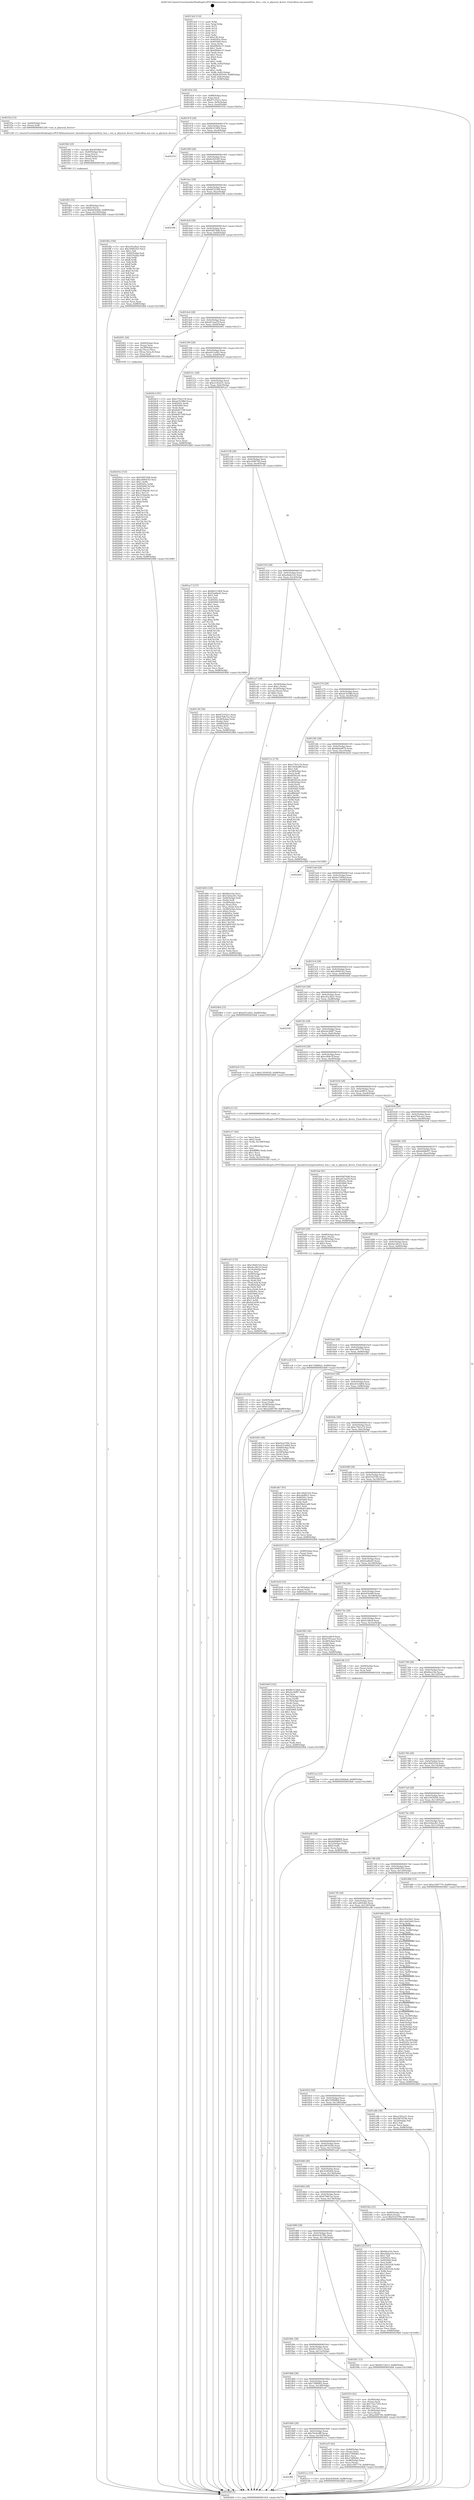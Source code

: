 digraph "0x4013e0" {
  label = "0x4013e0 (/mnt/c/Users/mathe/Desktop/tcc/POCII/binaries/extr_linuxdriversinputrmi4rmi_bus.c_rmi_is_physical_device_Final-ollvm.out::main(0))"
  labelloc = "t"
  node[shape=record]

  Entry [label="",width=0.3,height=0.3,shape=circle,fillcolor=black,style=filled]
  "0x401454" [label="{
     0x401454 [32]\l
     | [instrs]\l
     &nbsp;&nbsp;0x401454 \<+6\>: mov -0x88(%rbp),%eax\l
     &nbsp;&nbsp;0x40145a \<+2\>: mov %eax,%ecx\l
     &nbsp;&nbsp;0x40145c \<+6\>: sub $0x872332cc,%ecx\l
     &nbsp;&nbsp;0x401462 \<+6\>: mov %eax,-0x9c(%rbp)\l
     &nbsp;&nbsp;0x401468 \<+6\>: mov %ecx,-0xa0(%rbp)\l
     &nbsp;&nbsp;0x40146e \<+6\>: je 0000000000401f3a \<main+0xb5a\>\l
  }"]
  "0x401f3a" [label="{
     0x401f3a [12]\l
     | [instrs]\l
     &nbsp;&nbsp;0x401f3a \<+4\>: mov -0x60(%rbp),%rax\l
     &nbsp;&nbsp;0x401f3e \<+3\>: mov (%rax),%rdi\l
     &nbsp;&nbsp;0x401f41 \<+5\>: call 0000000000401240 \<rmi_is_physical_device\>\l
     | [calls]\l
     &nbsp;&nbsp;0x401240 \{1\} (/mnt/c/Users/mathe/Desktop/tcc/POCII/binaries/extr_linuxdriversinputrmi4rmi_bus.c_rmi_is_physical_device_Final-ollvm.out::rmi_is_physical_device)\l
  }"]
  "0x401474" [label="{
     0x401474 [28]\l
     | [instrs]\l
     &nbsp;&nbsp;0x401474 \<+5\>: jmp 0000000000401479 \<main+0x99\>\l
     &nbsp;&nbsp;0x401479 \<+6\>: mov -0x9c(%rbp),%eax\l
     &nbsp;&nbsp;0x40147f \<+5\>: sub $0x8b315404,%eax\l
     &nbsp;&nbsp;0x401484 \<+6\>: mov %eax,-0xa4(%rbp)\l
     &nbsp;&nbsp;0x40148a \<+6\>: je 000000000040237d \<main+0xf9d\>\l
  }"]
  Exit [label="",width=0.3,height=0.3,shape=circle,fillcolor=black,style=filled,peripheries=2]
  "0x40237d" [label="{
     0x40237d\l
  }", style=dashed]
  "0x401490" [label="{
     0x401490 [28]\l
     | [instrs]\l
     &nbsp;&nbsp;0x401490 \<+5\>: jmp 0000000000401495 \<main+0xb5\>\l
     &nbsp;&nbsp;0x401495 \<+6\>: mov -0x9c(%rbp),%eax\l
     &nbsp;&nbsp;0x40149b \<+5\>: sub $0x8cd5f169,%eax\l
     &nbsp;&nbsp;0x4014a0 \<+6\>: mov %eax,-0xa8(%rbp)\l
     &nbsp;&nbsp;0x4014a6 \<+6\>: je 00000000004018fa \<main+0x51a\>\l
  }"]
  "0x4021ea" [label="{
     0x4021ea [15]\l
     | [instrs]\l
     &nbsp;&nbsp;0x4021ea \<+10\>: movl $0x3cf444eb,-0x88(%rbp)\l
     &nbsp;&nbsp;0x4021f4 \<+5\>: jmp 00000000004024b8 \<main+0x10d8\>\l
  }"]
  "0x4018fa" [label="{
     0x4018fa [106]\l
     | [instrs]\l
     &nbsp;&nbsp;0x4018fa \<+5\>: mov $0xc45a3ba1,%eax\l
     &nbsp;&nbsp;0x4018ff \<+5\>: mov $0x16985503,%ecx\l
     &nbsp;&nbsp;0x401904 \<+2\>: mov $0x1,%dl\l
     &nbsp;&nbsp;0x401906 \<+7\>: mov -0x82(%rbp),%sil\l
     &nbsp;&nbsp;0x40190d \<+7\>: mov -0x81(%rbp),%dil\l
     &nbsp;&nbsp;0x401914 \<+3\>: mov %sil,%r8b\l
     &nbsp;&nbsp;0x401917 \<+4\>: xor $0xff,%r8b\l
     &nbsp;&nbsp;0x40191b \<+3\>: mov %dil,%r9b\l
     &nbsp;&nbsp;0x40191e \<+4\>: xor $0xff,%r9b\l
     &nbsp;&nbsp;0x401922 \<+3\>: xor $0x0,%dl\l
     &nbsp;&nbsp;0x401925 \<+3\>: mov %r8b,%r10b\l
     &nbsp;&nbsp;0x401928 \<+4\>: and $0x0,%r10b\l
     &nbsp;&nbsp;0x40192c \<+3\>: and %dl,%sil\l
     &nbsp;&nbsp;0x40192f \<+3\>: mov %r9b,%r11b\l
     &nbsp;&nbsp;0x401932 \<+4\>: and $0x0,%r11b\l
     &nbsp;&nbsp;0x401936 \<+3\>: and %dl,%dil\l
     &nbsp;&nbsp;0x401939 \<+3\>: or %sil,%r10b\l
     &nbsp;&nbsp;0x40193c \<+3\>: or %dil,%r11b\l
     &nbsp;&nbsp;0x40193f \<+3\>: xor %r11b,%r10b\l
     &nbsp;&nbsp;0x401942 \<+3\>: or %r9b,%r8b\l
     &nbsp;&nbsp;0x401945 \<+4\>: xor $0xff,%r8b\l
     &nbsp;&nbsp;0x401949 \<+3\>: or $0x0,%dl\l
     &nbsp;&nbsp;0x40194c \<+3\>: and %dl,%r8b\l
     &nbsp;&nbsp;0x40194f \<+3\>: or %r8b,%r10b\l
     &nbsp;&nbsp;0x401952 \<+4\>: test $0x1,%r10b\l
     &nbsp;&nbsp;0x401956 \<+3\>: cmovne %ecx,%eax\l
     &nbsp;&nbsp;0x401959 \<+6\>: mov %eax,-0x88(%rbp)\l
     &nbsp;&nbsp;0x40195f \<+5\>: jmp 00000000004024b8 \<main+0x10d8\>\l
  }"]
  "0x4014ac" [label="{
     0x4014ac [28]\l
     | [instrs]\l
     &nbsp;&nbsp;0x4014ac \<+5\>: jmp 00000000004014b1 \<main+0xd1\>\l
     &nbsp;&nbsp;0x4014b1 \<+6\>: mov -0x9c(%rbp),%eax\l
     &nbsp;&nbsp;0x4014b7 \<+5\>: sub $0x8f232208,%eax\l
     &nbsp;&nbsp;0x4014bc \<+6\>: mov %eax,-0xac(%rbp)\l
     &nbsp;&nbsp;0x4014c2 \<+6\>: je 000000000040229b \<main+0xebb\>\l
  }"]
  "0x4024b8" [label="{
     0x4024b8 [5]\l
     | [instrs]\l
     &nbsp;&nbsp;0x4024b8 \<+5\>: jmp 0000000000401454 \<main+0x74\>\l
  }"]
  "0x4013e0" [label="{
     0x4013e0 [116]\l
     | [instrs]\l
     &nbsp;&nbsp;0x4013e0 \<+1\>: push %rbp\l
     &nbsp;&nbsp;0x4013e1 \<+3\>: mov %rsp,%rbp\l
     &nbsp;&nbsp;0x4013e4 \<+2\>: push %r15\l
     &nbsp;&nbsp;0x4013e6 \<+2\>: push %r14\l
     &nbsp;&nbsp;0x4013e8 \<+2\>: push %r13\l
     &nbsp;&nbsp;0x4013ea \<+2\>: push %r12\l
     &nbsp;&nbsp;0x4013ec \<+1\>: push %rbx\l
     &nbsp;&nbsp;0x4013ed \<+7\>: sub $0x138,%rsp\l
     &nbsp;&nbsp;0x4013f4 \<+7\>: mov 0x40505c,%eax\l
     &nbsp;&nbsp;0x4013fb \<+7\>: mov 0x405060,%ecx\l
     &nbsp;&nbsp;0x401402 \<+2\>: mov %eax,%edx\l
     &nbsp;&nbsp;0x401404 \<+6\>: sub $0xd969ec37,%edx\l
     &nbsp;&nbsp;0x40140a \<+3\>: sub $0x1,%edx\l
     &nbsp;&nbsp;0x40140d \<+6\>: add $0xd969ec37,%edx\l
     &nbsp;&nbsp;0x401413 \<+3\>: imul %edx,%eax\l
     &nbsp;&nbsp;0x401416 \<+3\>: and $0x1,%eax\l
     &nbsp;&nbsp;0x401419 \<+3\>: cmp $0x0,%eax\l
     &nbsp;&nbsp;0x40141c \<+4\>: sete %r8b\l
     &nbsp;&nbsp;0x401420 \<+4\>: and $0x1,%r8b\l
     &nbsp;&nbsp;0x401424 \<+7\>: mov %r8b,-0x82(%rbp)\l
     &nbsp;&nbsp;0x40142b \<+3\>: cmp $0xa,%ecx\l
     &nbsp;&nbsp;0x40142e \<+4\>: setl %r8b\l
     &nbsp;&nbsp;0x401432 \<+4\>: and $0x1,%r8b\l
     &nbsp;&nbsp;0x401436 \<+7\>: mov %r8b,-0x81(%rbp)\l
     &nbsp;&nbsp;0x40143d \<+10\>: movl $0x8cd5f169,-0x88(%rbp)\l
     &nbsp;&nbsp;0x401447 \<+6\>: mov %edi,-0x8c(%rbp)\l
     &nbsp;&nbsp;0x40144d \<+7\>: mov %rsi,-0x98(%rbp)\l
  }"]
  "0x4018f0" [label="{
     0x4018f0\l
  }", style=dashed]
  "0x40229b" [label="{
     0x40229b\l
  }", style=dashed]
  "0x4014c8" [label="{
     0x4014c8 [28]\l
     | [instrs]\l
     &nbsp;&nbsp;0x4014c8 \<+5\>: jmp 00000000004014cd \<main+0xed\>\l
     &nbsp;&nbsp;0x4014cd \<+6\>: mov -0x9c(%rbp),%eax\l
     &nbsp;&nbsp;0x4014d3 \<+5\>: sub $0x93fd74d8,%eax\l
     &nbsp;&nbsp;0x4014d8 \<+6\>: mov %eax,-0xb0(%rbp)\l
     &nbsp;&nbsp;0x4014de \<+6\>: je 0000000000402456 \<main+0x1076\>\l
  }"]
  "0x4021cc" [label="{
     0x4021cc [15]\l
     | [instrs]\l
     &nbsp;&nbsp;0x4021cc \<+10\>: movl $0xb45b4d0,-0x88(%rbp)\l
     &nbsp;&nbsp;0x4021d6 \<+5\>: jmp 00000000004024b8 \<main+0x10d8\>\l
  }"]
  "0x402456" [label="{
     0x402456\l
  }", style=dashed]
  "0x4014e4" [label="{
     0x4014e4 [28]\l
     | [instrs]\l
     &nbsp;&nbsp;0x4014e4 \<+5\>: jmp 00000000004014e9 \<main+0x109\>\l
     &nbsp;&nbsp;0x4014e9 \<+6\>: mov -0x9c(%rbp),%eax\l
     &nbsp;&nbsp;0x4014ef \<+5\>: sub $0xa015aa59,%eax\l
     &nbsp;&nbsp;0x4014f4 \<+6\>: mov %eax,-0xb4(%rbp)\l
     &nbsp;&nbsp;0x4014fa \<+6\>: je 0000000000402001 \<main+0xc21\>\l
  }"]
  "0x40201b" [label="{
     0x40201b [153]\l
     | [instrs]\l
     &nbsp;&nbsp;0x40201b \<+5\>: mov $0x93fd74d8,%edx\l
     &nbsp;&nbsp;0x402020 \<+5\>: mov $0xc0049143,%esi\l
     &nbsp;&nbsp;0x402025 \<+3\>: mov $0x1,%r8b\l
     &nbsp;&nbsp;0x402028 \<+8\>: mov 0x40505c,%r9d\l
     &nbsp;&nbsp;0x402030 \<+8\>: mov 0x405060,%r10d\l
     &nbsp;&nbsp;0x402038 \<+3\>: mov %r9d,%r11d\l
     &nbsp;&nbsp;0x40203b \<+7\>: sub $0x353b6e0e,%r11d\l
     &nbsp;&nbsp;0x402042 \<+4\>: sub $0x1,%r11d\l
     &nbsp;&nbsp;0x402046 \<+7\>: add $0x353b6e0e,%r11d\l
     &nbsp;&nbsp;0x40204d \<+4\>: imul %r11d,%r9d\l
     &nbsp;&nbsp;0x402051 \<+4\>: and $0x1,%r9d\l
     &nbsp;&nbsp;0x402055 \<+4\>: cmp $0x0,%r9d\l
     &nbsp;&nbsp;0x402059 \<+3\>: sete %bl\l
     &nbsp;&nbsp;0x40205c \<+4\>: cmp $0xa,%r10d\l
     &nbsp;&nbsp;0x402060 \<+4\>: setl %r14b\l
     &nbsp;&nbsp;0x402064 \<+3\>: mov %bl,%r15b\l
     &nbsp;&nbsp;0x402067 \<+4\>: xor $0xff,%r15b\l
     &nbsp;&nbsp;0x40206b \<+3\>: mov %r14b,%r12b\l
     &nbsp;&nbsp;0x40206e \<+4\>: xor $0xff,%r12b\l
     &nbsp;&nbsp;0x402072 \<+4\>: xor $0x1,%r8b\l
     &nbsp;&nbsp;0x402076 \<+3\>: mov %r15b,%r13b\l
     &nbsp;&nbsp;0x402079 \<+4\>: and $0xff,%r13b\l
     &nbsp;&nbsp;0x40207d \<+3\>: and %r8b,%bl\l
     &nbsp;&nbsp;0x402080 \<+3\>: mov %r12b,%al\l
     &nbsp;&nbsp;0x402083 \<+2\>: and $0xff,%al\l
     &nbsp;&nbsp;0x402085 \<+3\>: and %r8b,%r14b\l
     &nbsp;&nbsp;0x402088 \<+3\>: or %bl,%r13b\l
     &nbsp;&nbsp;0x40208b \<+3\>: or %r14b,%al\l
     &nbsp;&nbsp;0x40208e \<+3\>: xor %al,%r13b\l
     &nbsp;&nbsp;0x402091 \<+3\>: or %r12b,%r15b\l
     &nbsp;&nbsp;0x402094 \<+4\>: xor $0xff,%r15b\l
     &nbsp;&nbsp;0x402098 \<+4\>: or $0x1,%r8b\l
     &nbsp;&nbsp;0x40209c \<+3\>: and %r8b,%r15b\l
     &nbsp;&nbsp;0x40209f \<+3\>: or %r15b,%r13b\l
     &nbsp;&nbsp;0x4020a2 \<+4\>: test $0x1,%r13b\l
     &nbsp;&nbsp;0x4020a6 \<+3\>: cmovne %esi,%edx\l
     &nbsp;&nbsp;0x4020a9 \<+6\>: mov %edx,-0x88(%rbp)\l
     &nbsp;&nbsp;0x4020af \<+5\>: jmp 00000000004024b8 \<main+0x10d8\>\l
  }"]
  "0x402001" [label="{
     0x402001 [26]\l
     | [instrs]\l
     &nbsp;&nbsp;0x402001 \<+4\>: mov -0x60(%rbp),%rax\l
     &nbsp;&nbsp;0x402005 \<+3\>: mov (%rax),%rax\l
     &nbsp;&nbsp;0x402008 \<+4\>: mov -0x38(%rbp),%rcx\l
     &nbsp;&nbsp;0x40200c \<+3\>: movslq (%rcx),%rcx\l
     &nbsp;&nbsp;0x40200f \<+4\>: mov (%rax,%rcx,8),%rax\l
     &nbsp;&nbsp;0x402013 \<+3\>: mov %rax,%rdi\l
     &nbsp;&nbsp;0x402016 \<+5\>: call 0000000000401030 \<free@plt\>\l
     | [calls]\l
     &nbsp;&nbsp;0x401030 \{1\} (unknown)\l
  }"]
  "0x401500" [label="{
     0x401500 [28]\l
     | [instrs]\l
     &nbsp;&nbsp;0x401500 \<+5\>: jmp 0000000000401505 \<main+0x125\>\l
     &nbsp;&nbsp;0x401505 \<+6\>: mov -0x9c(%rbp),%eax\l
     &nbsp;&nbsp;0x40150b \<+5\>: sub $0xa051a942,%eax\l
     &nbsp;&nbsp;0x401510 \<+6\>: mov %eax,-0xb8(%rbp)\l
     &nbsp;&nbsp;0x401516 \<+6\>: je 00000000004020c3 \<main+0xce3\>\l
  }"]
  "0x401f63" [label="{
     0x401f63 [31]\l
     | [instrs]\l
     &nbsp;&nbsp;0x401f63 \<+4\>: mov -0x38(%rbp),%rcx\l
     &nbsp;&nbsp;0x401f67 \<+6\>: movl $0x0,(%rcx)\l
     &nbsp;&nbsp;0x401f6d \<+10\>: movl $0xb45b4d0,-0x88(%rbp)\l
     &nbsp;&nbsp;0x401f77 \<+6\>: mov %eax,-0x150(%rbp)\l
     &nbsp;&nbsp;0x401f7d \<+5\>: jmp 00000000004024b8 \<main+0x10d8\>\l
  }"]
  "0x4020c3" [label="{
     0x4020c3 [91]\l
     | [instrs]\l
     &nbsp;&nbsp;0x4020c3 \<+5\>: mov $0xe75b1e7d,%eax\l
     &nbsp;&nbsp;0x4020c8 \<+5\>: mov $0xab7b3f8d,%ecx\l
     &nbsp;&nbsp;0x4020cd \<+7\>: mov 0x40505c,%edx\l
     &nbsp;&nbsp;0x4020d4 \<+7\>: mov 0x405060,%esi\l
     &nbsp;&nbsp;0x4020db \<+2\>: mov %edx,%edi\l
     &nbsp;&nbsp;0x4020dd \<+6\>: add $0x8e85758f,%edi\l
     &nbsp;&nbsp;0x4020e3 \<+3\>: sub $0x1,%edi\l
     &nbsp;&nbsp;0x4020e6 \<+6\>: sub $0x8e85758f,%edi\l
     &nbsp;&nbsp;0x4020ec \<+3\>: imul %edi,%edx\l
     &nbsp;&nbsp;0x4020ef \<+3\>: and $0x1,%edx\l
     &nbsp;&nbsp;0x4020f2 \<+3\>: cmp $0x0,%edx\l
     &nbsp;&nbsp;0x4020f5 \<+4\>: sete %r8b\l
     &nbsp;&nbsp;0x4020f9 \<+3\>: cmp $0xa,%esi\l
     &nbsp;&nbsp;0x4020fc \<+4\>: setl %r9b\l
     &nbsp;&nbsp;0x402100 \<+3\>: mov %r8b,%r10b\l
     &nbsp;&nbsp;0x402103 \<+3\>: and %r9b,%r10b\l
     &nbsp;&nbsp;0x402106 \<+3\>: xor %r9b,%r8b\l
     &nbsp;&nbsp;0x402109 \<+3\>: or %r8b,%r10b\l
     &nbsp;&nbsp;0x40210c \<+4\>: test $0x1,%r10b\l
     &nbsp;&nbsp;0x402110 \<+3\>: cmovne %ecx,%eax\l
     &nbsp;&nbsp;0x402113 \<+6\>: mov %eax,-0x88(%rbp)\l
     &nbsp;&nbsp;0x402119 \<+5\>: jmp 00000000004024b8 \<main+0x10d8\>\l
  }"]
  "0x40151c" [label="{
     0x40151c [28]\l
     | [instrs]\l
     &nbsp;&nbsp;0x40151c \<+5\>: jmp 0000000000401521 \<main+0x141\>\l
     &nbsp;&nbsp;0x401521 \<+6\>: mov -0x9c(%rbp),%eax\l
     &nbsp;&nbsp;0x401527 \<+5\>: sub $0xa15b2a31,%eax\l
     &nbsp;&nbsp;0x40152c \<+6\>: mov %eax,-0xbc(%rbp)\l
     &nbsp;&nbsp;0x401532 \<+6\>: je 0000000000401ac7 \<main+0x6e7\>\l
  }"]
  "0x401f46" [label="{
     0x401f46 [29]\l
     | [instrs]\l
     &nbsp;&nbsp;0x401f46 \<+10\>: movabs $0x4030b6,%rdi\l
     &nbsp;&nbsp;0x401f50 \<+4\>: mov -0x40(%rbp),%rcx\l
     &nbsp;&nbsp;0x401f54 \<+2\>: mov %eax,(%rcx)\l
     &nbsp;&nbsp;0x401f56 \<+4\>: mov -0x40(%rbp),%rcx\l
     &nbsp;&nbsp;0x401f5a \<+2\>: mov (%rcx),%esi\l
     &nbsp;&nbsp;0x401f5c \<+2\>: mov $0x0,%al\l
     &nbsp;&nbsp;0x401f5e \<+5\>: call 0000000000401040 \<printf@plt\>\l
     | [calls]\l
     &nbsp;&nbsp;0x401040 \{1\} (unknown)\l
  }"]
  "0x401ac7" [label="{
     0x401ac7 [137]\l
     | [instrs]\l
     &nbsp;&nbsp;0x401ac7 \<+5\>: mov $0x8b315404,%eax\l
     &nbsp;&nbsp;0x401acc \<+5\>: mov $0xf2ad0e45,%ecx\l
     &nbsp;&nbsp;0x401ad1 \<+2\>: mov $0x1,%dl\l
     &nbsp;&nbsp;0x401ad3 \<+2\>: xor %esi,%esi\l
     &nbsp;&nbsp;0x401ad5 \<+7\>: mov 0x40505c,%edi\l
     &nbsp;&nbsp;0x401adc \<+8\>: mov 0x405060,%r8d\l
     &nbsp;&nbsp;0x401ae4 \<+3\>: sub $0x1,%esi\l
     &nbsp;&nbsp;0x401ae7 \<+3\>: mov %edi,%r9d\l
     &nbsp;&nbsp;0x401aea \<+3\>: add %esi,%r9d\l
     &nbsp;&nbsp;0x401aed \<+4\>: imul %r9d,%edi\l
     &nbsp;&nbsp;0x401af1 \<+3\>: and $0x1,%edi\l
     &nbsp;&nbsp;0x401af4 \<+3\>: cmp $0x0,%edi\l
     &nbsp;&nbsp;0x401af7 \<+4\>: sete %r10b\l
     &nbsp;&nbsp;0x401afb \<+4\>: cmp $0xa,%r8d\l
     &nbsp;&nbsp;0x401aff \<+4\>: setl %r11b\l
     &nbsp;&nbsp;0x401b03 \<+3\>: mov %r10b,%bl\l
     &nbsp;&nbsp;0x401b06 \<+3\>: xor $0xff,%bl\l
     &nbsp;&nbsp;0x401b09 \<+3\>: mov %r11b,%r14b\l
     &nbsp;&nbsp;0x401b0c \<+4\>: xor $0xff,%r14b\l
     &nbsp;&nbsp;0x401b10 \<+3\>: xor $0x1,%dl\l
     &nbsp;&nbsp;0x401b13 \<+3\>: mov %bl,%r15b\l
     &nbsp;&nbsp;0x401b16 \<+4\>: and $0xff,%r15b\l
     &nbsp;&nbsp;0x401b1a \<+3\>: and %dl,%r10b\l
     &nbsp;&nbsp;0x401b1d \<+3\>: mov %r14b,%r12b\l
     &nbsp;&nbsp;0x401b20 \<+4\>: and $0xff,%r12b\l
     &nbsp;&nbsp;0x401b24 \<+3\>: and %dl,%r11b\l
     &nbsp;&nbsp;0x401b27 \<+3\>: or %r10b,%r15b\l
     &nbsp;&nbsp;0x401b2a \<+3\>: or %r11b,%r12b\l
     &nbsp;&nbsp;0x401b2d \<+3\>: xor %r12b,%r15b\l
     &nbsp;&nbsp;0x401b30 \<+3\>: or %r14b,%bl\l
     &nbsp;&nbsp;0x401b33 \<+3\>: xor $0xff,%bl\l
     &nbsp;&nbsp;0x401b36 \<+3\>: or $0x1,%dl\l
     &nbsp;&nbsp;0x401b39 \<+2\>: and %dl,%bl\l
     &nbsp;&nbsp;0x401b3b \<+3\>: or %bl,%r15b\l
     &nbsp;&nbsp;0x401b3e \<+4\>: test $0x1,%r15b\l
     &nbsp;&nbsp;0x401b42 \<+3\>: cmovne %ecx,%eax\l
     &nbsp;&nbsp;0x401b45 \<+6\>: mov %eax,-0x88(%rbp)\l
     &nbsp;&nbsp;0x401b4b \<+5\>: jmp 00000000004024b8 \<main+0x10d8\>\l
  }"]
  "0x401538" [label="{
     0x401538 [28]\l
     | [instrs]\l
     &nbsp;&nbsp;0x401538 \<+5\>: jmp 000000000040153d \<main+0x15d\>\l
     &nbsp;&nbsp;0x40153d \<+6\>: mov -0x9c(%rbp),%eax\l
     &nbsp;&nbsp;0x401543 \<+5\>: sub $0xa2fd0749,%eax\l
     &nbsp;&nbsp;0x401548 \<+6\>: mov %eax,-0xc0(%rbp)\l
     &nbsp;&nbsp;0x40154e \<+6\>: je 0000000000401c30 \<main+0x850\>\l
  }"]
  "0x4018d4" [label="{
     0x4018d4 [28]\l
     | [instrs]\l
     &nbsp;&nbsp;0x4018d4 \<+5\>: jmp 00000000004018d9 \<main+0x4f9\>\l
     &nbsp;&nbsp;0x4018d9 \<+6\>: mov -0x9c(%rbp),%eax\l
     &nbsp;&nbsp;0x4018df \<+5\>: sub $0x76e0cdf8,%eax\l
     &nbsp;&nbsp;0x4018e4 \<+6\>: mov %eax,-0x144(%rbp)\l
     &nbsp;&nbsp;0x4018ea \<+6\>: je 00000000004021cc \<main+0xdec\>\l
  }"]
  "0x401c30" [label="{
     0x401c30 [36]\l
     | [instrs]\l
     &nbsp;&nbsp;0x401c30 \<+5\>: mov $0x872332cc,%eax\l
     &nbsp;&nbsp;0x401c35 \<+5\>: mov $0x47bfb7ae,%ecx\l
     &nbsp;&nbsp;0x401c3a \<+4\>: mov -0x58(%rbp),%rdx\l
     &nbsp;&nbsp;0x401c3e \<+2\>: mov (%rdx),%esi\l
     &nbsp;&nbsp;0x401c40 \<+4\>: mov -0x68(%rbp),%rdx\l
     &nbsp;&nbsp;0x401c44 \<+2\>: cmp (%rdx),%esi\l
     &nbsp;&nbsp;0x401c46 \<+3\>: cmovl %ecx,%eax\l
     &nbsp;&nbsp;0x401c49 \<+6\>: mov %eax,-0x88(%rbp)\l
     &nbsp;&nbsp;0x401c4f \<+5\>: jmp 00000000004024b8 \<main+0x10d8\>\l
  }"]
  "0x401554" [label="{
     0x401554 [28]\l
     | [instrs]\l
     &nbsp;&nbsp;0x401554 \<+5\>: jmp 0000000000401559 \<main+0x179\>\l
     &nbsp;&nbsp;0x401559 \<+6\>: mov -0x9c(%rbp),%eax\l
     &nbsp;&nbsp;0x40155f \<+5\>: sub $0xa9a6a1c6,%eax\l
     &nbsp;&nbsp;0x401564 \<+6\>: mov %eax,-0xc4(%rbp)\l
     &nbsp;&nbsp;0x40156a \<+6\>: je 0000000000401ce7 \<main+0x907\>\l
  }"]
  "0x401ed7" [label="{
     0x401ed7 [42]\l
     | [instrs]\l
     &nbsp;&nbsp;0x401ed7 \<+4\>: mov -0x48(%rbp),%rax\l
     &nbsp;&nbsp;0x401edb \<+2\>: mov (%rax),%ecx\l
     &nbsp;&nbsp;0x401edd \<+6\>: add $0x27d96db1,%ecx\l
     &nbsp;&nbsp;0x401ee3 \<+3\>: add $0x1,%ecx\l
     &nbsp;&nbsp;0x401ee6 \<+6\>: sub $0x27d96db1,%ecx\l
     &nbsp;&nbsp;0x401eec \<+4\>: mov -0x48(%rbp),%rax\l
     &nbsp;&nbsp;0x401ef0 \<+2\>: mov %ecx,(%rax)\l
     &nbsp;&nbsp;0x401ef2 \<+10\>: movl $0xe1887779,-0x88(%rbp)\l
     &nbsp;&nbsp;0x401efc \<+5\>: jmp 00000000004024b8 \<main+0x10d8\>\l
  }"]
  "0x401ce7" [label="{
     0x401ce7 [29]\l
     | [instrs]\l
     &nbsp;&nbsp;0x401ce7 \<+4\>: mov -0x50(%rbp),%rax\l
     &nbsp;&nbsp;0x401ceb \<+6\>: movl $0x1,(%rax)\l
     &nbsp;&nbsp;0x401cf1 \<+4\>: mov -0x50(%rbp),%rax\l
     &nbsp;&nbsp;0x401cf5 \<+3\>: movslq (%rax),%rax\l
     &nbsp;&nbsp;0x401cf8 \<+4\>: shl $0x2,%rax\l
     &nbsp;&nbsp;0x401cfc \<+3\>: mov %rax,%rdi\l
     &nbsp;&nbsp;0x401cff \<+5\>: call 0000000000401050 \<malloc@plt\>\l
     | [calls]\l
     &nbsp;&nbsp;0x401050 \{1\} (unknown)\l
  }"]
  "0x401570" [label="{
     0x401570 [28]\l
     | [instrs]\l
     &nbsp;&nbsp;0x401570 \<+5\>: jmp 0000000000401575 \<main+0x195\>\l
     &nbsp;&nbsp;0x401575 \<+6\>: mov -0x9c(%rbp),%eax\l
     &nbsp;&nbsp;0x40157b \<+5\>: sub $0xab7b3f8d,%eax\l
     &nbsp;&nbsp;0x401580 \<+6\>: mov %eax,-0xc8(%rbp)\l
     &nbsp;&nbsp;0x401586 \<+6\>: je 000000000040211e \<main+0xd3e\>\l
  }"]
  "0x4018b8" [label="{
     0x4018b8 [28]\l
     | [instrs]\l
     &nbsp;&nbsp;0x4018b8 \<+5\>: jmp 00000000004018bd \<main+0x4dd\>\l
     &nbsp;&nbsp;0x4018bd \<+6\>: mov -0x9c(%rbp),%eax\l
     &nbsp;&nbsp;0x4018c3 \<+5\>: sub $0x728f84b2,%eax\l
     &nbsp;&nbsp;0x4018c8 \<+6\>: mov %eax,-0x140(%rbp)\l
     &nbsp;&nbsp;0x4018ce \<+6\>: je 0000000000401ed7 \<main+0xaf7\>\l
  }"]
  "0x40211e" [label="{
     0x40211e [174]\l
     | [instrs]\l
     &nbsp;&nbsp;0x40211e \<+5\>: mov $0xe75b1e7d,%eax\l
     &nbsp;&nbsp;0x402123 \<+5\>: mov $0x76e0cdf8,%ecx\l
     &nbsp;&nbsp;0x402128 \<+2\>: mov $0x1,%dl\l
     &nbsp;&nbsp;0x40212a \<+4\>: mov -0x38(%rbp),%rsi\l
     &nbsp;&nbsp;0x40212e \<+2\>: mov (%rsi),%edi\l
     &nbsp;&nbsp;0x402130 \<+6\>: sub $0xf0582c0c,%edi\l
     &nbsp;&nbsp;0x402136 \<+3\>: add $0x1,%edi\l
     &nbsp;&nbsp;0x402139 \<+6\>: add $0xf0582c0c,%edi\l
     &nbsp;&nbsp;0x40213f \<+4\>: mov -0x38(%rbp),%rsi\l
     &nbsp;&nbsp;0x402143 \<+2\>: mov %edi,(%rsi)\l
     &nbsp;&nbsp;0x402145 \<+7\>: mov 0x40505c,%edi\l
     &nbsp;&nbsp;0x40214c \<+8\>: mov 0x405060,%r8d\l
     &nbsp;&nbsp;0x402154 \<+3\>: mov %edi,%r9d\l
     &nbsp;&nbsp;0x402157 \<+7\>: sub $0xdfbfab07,%r9d\l
     &nbsp;&nbsp;0x40215e \<+4\>: sub $0x1,%r9d\l
     &nbsp;&nbsp;0x402162 \<+7\>: add $0xdfbfab07,%r9d\l
     &nbsp;&nbsp;0x402169 \<+4\>: imul %r9d,%edi\l
     &nbsp;&nbsp;0x40216d \<+3\>: and $0x1,%edi\l
     &nbsp;&nbsp;0x402170 \<+3\>: cmp $0x0,%edi\l
     &nbsp;&nbsp;0x402173 \<+4\>: sete %r10b\l
     &nbsp;&nbsp;0x402177 \<+4\>: cmp $0xa,%r8d\l
     &nbsp;&nbsp;0x40217b \<+4\>: setl %r11b\l
     &nbsp;&nbsp;0x40217f \<+3\>: mov %r10b,%bl\l
     &nbsp;&nbsp;0x402182 \<+3\>: xor $0xff,%bl\l
     &nbsp;&nbsp;0x402185 \<+3\>: mov %r11b,%r14b\l
     &nbsp;&nbsp;0x402188 \<+4\>: xor $0xff,%r14b\l
     &nbsp;&nbsp;0x40218c \<+3\>: xor $0x0,%dl\l
     &nbsp;&nbsp;0x40218f \<+3\>: mov %bl,%r15b\l
     &nbsp;&nbsp;0x402192 \<+4\>: and $0x0,%r15b\l
     &nbsp;&nbsp;0x402196 \<+3\>: and %dl,%r10b\l
     &nbsp;&nbsp;0x402199 \<+3\>: mov %r14b,%r12b\l
     &nbsp;&nbsp;0x40219c \<+4\>: and $0x0,%r12b\l
     &nbsp;&nbsp;0x4021a0 \<+3\>: and %dl,%r11b\l
     &nbsp;&nbsp;0x4021a3 \<+3\>: or %r10b,%r15b\l
     &nbsp;&nbsp;0x4021a6 \<+3\>: or %r11b,%r12b\l
     &nbsp;&nbsp;0x4021a9 \<+3\>: xor %r12b,%r15b\l
     &nbsp;&nbsp;0x4021ac \<+3\>: or %r14b,%bl\l
     &nbsp;&nbsp;0x4021af \<+3\>: xor $0xff,%bl\l
     &nbsp;&nbsp;0x4021b2 \<+3\>: or $0x0,%dl\l
     &nbsp;&nbsp;0x4021b5 \<+2\>: and %dl,%bl\l
     &nbsp;&nbsp;0x4021b7 \<+3\>: or %bl,%r15b\l
     &nbsp;&nbsp;0x4021ba \<+4\>: test $0x1,%r15b\l
     &nbsp;&nbsp;0x4021be \<+3\>: cmovne %ecx,%eax\l
     &nbsp;&nbsp;0x4021c1 \<+6\>: mov %eax,-0x88(%rbp)\l
     &nbsp;&nbsp;0x4021c7 \<+5\>: jmp 00000000004024b8 \<main+0x10d8\>\l
  }"]
  "0x40158c" [label="{
     0x40158c [28]\l
     | [instrs]\l
     &nbsp;&nbsp;0x40158c \<+5\>: jmp 0000000000401591 \<main+0x1b1\>\l
     &nbsp;&nbsp;0x401591 \<+6\>: mov -0x9c(%rbp),%eax\l
     &nbsp;&nbsp;0x401597 \<+5\>: sub $0xbb0ed679,%eax\l
     &nbsp;&nbsp;0x40159c \<+6\>: mov %eax,-0xcc(%rbp)\l
     &nbsp;&nbsp;0x4015a2 \<+6\>: je 00000000004024a9 \<main+0x10c9\>\l
  }"]
  "0x401f10" [label="{
     0x401f10 [42]\l
     | [instrs]\l
     &nbsp;&nbsp;0x401f10 \<+4\>: mov -0x58(%rbp),%rax\l
     &nbsp;&nbsp;0x401f14 \<+2\>: mov (%rax),%ecx\l
     &nbsp;&nbsp;0x401f16 \<+6\>: sub $0x732a7205,%ecx\l
     &nbsp;&nbsp;0x401f1c \<+3\>: add $0x1,%ecx\l
     &nbsp;&nbsp;0x401f1f \<+6\>: add $0x732a7205,%ecx\l
     &nbsp;&nbsp;0x401f25 \<+4\>: mov -0x58(%rbp),%rax\l
     &nbsp;&nbsp;0x401f29 \<+2\>: mov %ecx,(%rax)\l
     &nbsp;&nbsp;0x401f2b \<+10\>: movl $0xa2fd0749,-0x88(%rbp)\l
     &nbsp;&nbsp;0x401f35 \<+5\>: jmp 00000000004024b8 \<main+0x10d8\>\l
  }"]
  "0x4024a9" [label="{
     0x4024a9\l
  }", style=dashed]
  "0x4015a8" [label="{
     0x4015a8 [28]\l
     | [instrs]\l
     &nbsp;&nbsp;0x4015a8 \<+5\>: jmp 00000000004015ad \<main+0x1cd\>\l
     &nbsp;&nbsp;0x4015ad \<+6\>: mov -0x9c(%rbp),%eax\l
     &nbsp;&nbsp;0x4015b3 \<+5\>: sub $0xbe1589af,%eax\l
     &nbsp;&nbsp;0x4015b8 \<+6\>: mov %eax,-0xd0(%rbp)\l
     &nbsp;&nbsp;0x4015be \<+6\>: je 00000000004022fb \<main+0xf1b\>\l
  }"]
  "0x40189c" [label="{
     0x40189c [28]\l
     | [instrs]\l
     &nbsp;&nbsp;0x40189c \<+5\>: jmp 00000000004018a1 \<main+0x4c1\>\l
     &nbsp;&nbsp;0x4018a1 \<+6\>: mov -0x9c(%rbp),%eax\l
     &nbsp;&nbsp;0x4018a7 \<+5\>: sub $0x6b152b13,%eax\l
     &nbsp;&nbsp;0x4018ac \<+6\>: mov %eax,-0x13c(%rbp)\l
     &nbsp;&nbsp;0x4018b2 \<+6\>: je 0000000000401f10 \<main+0xb30\>\l
  }"]
  "0x4022fb" [label="{
     0x4022fb\l
  }", style=dashed]
  "0x4015c4" [label="{
     0x4015c4 [28]\l
     | [instrs]\l
     &nbsp;&nbsp;0x4015c4 \<+5\>: jmp 00000000004015c9 \<main+0x1e9\>\l
     &nbsp;&nbsp;0x4015c9 \<+6\>: mov -0x9c(%rbp),%eax\l
     &nbsp;&nbsp;0x4015cf \<+5\>: sub $0xc0049143,%eax\l
     &nbsp;&nbsp;0x4015d4 \<+6\>: mov %eax,-0xd4(%rbp)\l
     &nbsp;&nbsp;0x4015da \<+6\>: je 00000000004020b4 \<main+0xcd4\>\l
  }"]
  "0x401f01" [label="{
     0x401f01 [15]\l
     | [instrs]\l
     &nbsp;&nbsp;0x401f01 \<+10\>: movl $0x6b152b13,-0x88(%rbp)\l
     &nbsp;&nbsp;0x401f0b \<+5\>: jmp 00000000004024b8 \<main+0x10d8\>\l
  }"]
  "0x4020b4" [label="{
     0x4020b4 [15]\l
     | [instrs]\l
     &nbsp;&nbsp;0x4020b4 \<+10\>: movl $0xa051a942,-0x88(%rbp)\l
     &nbsp;&nbsp;0x4020be \<+5\>: jmp 00000000004024b8 \<main+0x10d8\>\l
  }"]
  "0x4015e0" [label="{
     0x4015e0 [28]\l
     | [instrs]\l
     &nbsp;&nbsp;0x4015e0 \<+5\>: jmp 00000000004015e5 \<main+0x205\>\l
     &nbsp;&nbsp;0x4015e5 \<+6\>: mov -0x9c(%rbp),%eax\l
     &nbsp;&nbsp;0x4015eb \<+5\>: sub $0xc45a3ba1,%eax\l
     &nbsp;&nbsp;0x4015f0 \<+6\>: mov %eax,-0xd8(%rbp)\l
     &nbsp;&nbsp;0x4015f6 \<+6\>: je 0000000000402338 \<main+0xf58\>\l
  }"]
  "0x401e43" [label="{
     0x401e43 [133]\l
     | [instrs]\l
     &nbsp;&nbsp;0x401e43 \<+5\>: mov $0x14b45524,%ecx\l
     &nbsp;&nbsp;0x401e48 \<+5\>: mov $0xdac38c23,%edx\l
     &nbsp;&nbsp;0x401e4d \<+6\>: mov -0x14c(%rbp),%esi\l
     &nbsp;&nbsp;0x401e53 \<+3\>: imul %eax,%esi\l
     &nbsp;&nbsp;0x401e56 \<+4\>: mov -0x60(%rbp),%rdi\l
     &nbsp;&nbsp;0x401e5a \<+3\>: mov (%rdi),%rdi\l
     &nbsp;&nbsp;0x401e5d \<+4\>: mov -0x58(%rbp),%r8\l
     &nbsp;&nbsp;0x401e61 \<+3\>: movslq (%r8),%r8\l
     &nbsp;&nbsp;0x401e64 \<+4\>: mov (%rdi,%r8,8),%rdi\l
     &nbsp;&nbsp;0x401e68 \<+4\>: mov -0x48(%rbp),%r8\l
     &nbsp;&nbsp;0x401e6c \<+3\>: movslq (%r8),%r8\l
     &nbsp;&nbsp;0x401e6f \<+4\>: mov %esi,(%rdi,%r8,4)\l
     &nbsp;&nbsp;0x401e73 \<+7\>: mov 0x40505c,%eax\l
     &nbsp;&nbsp;0x401e7a \<+7\>: mov 0x405060,%esi\l
     &nbsp;&nbsp;0x401e81 \<+3\>: mov %eax,%r9d\l
     &nbsp;&nbsp;0x401e84 \<+7\>: sub $0x4cfc45f0,%r9d\l
     &nbsp;&nbsp;0x401e8b \<+4\>: sub $0x1,%r9d\l
     &nbsp;&nbsp;0x401e8f \<+7\>: add $0x4cfc45f0,%r9d\l
     &nbsp;&nbsp;0x401e96 \<+4\>: imul %r9d,%eax\l
     &nbsp;&nbsp;0x401e9a \<+3\>: and $0x1,%eax\l
     &nbsp;&nbsp;0x401e9d \<+3\>: cmp $0x0,%eax\l
     &nbsp;&nbsp;0x401ea0 \<+4\>: sete %r10b\l
     &nbsp;&nbsp;0x401ea4 \<+3\>: cmp $0xa,%esi\l
     &nbsp;&nbsp;0x401ea7 \<+4\>: setl %r11b\l
     &nbsp;&nbsp;0x401eab \<+3\>: mov %r10b,%bl\l
     &nbsp;&nbsp;0x401eae \<+3\>: and %r11b,%bl\l
     &nbsp;&nbsp;0x401eb1 \<+3\>: xor %r11b,%r10b\l
     &nbsp;&nbsp;0x401eb4 \<+3\>: or %r10b,%bl\l
     &nbsp;&nbsp;0x401eb7 \<+3\>: test $0x1,%bl\l
     &nbsp;&nbsp;0x401eba \<+3\>: cmovne %edx,%ecx\l
     &nbsp;&nbsp;0x401ebd \<+6\>: mov %ecx,-0x88(%rbp)\l
     &nbsp;&nbsp;0x401ec3 \<+5\>: jmp 00000000004024b8 \<main+0x10d8\>\l
  }"]
  "0x402338" [label="{
     0x402338\l
  }", style=dashed]
  "0x4015fc" [label="{
     0x4015fc [28]\l
     | [instrs]\l
     &nbsp;&nbsp;0x4015fc \<+5\>: jmp 0000000000401601 \<main+0x221\>\l
     &nbsp;&nbsp;0x401601 \<+6\>: mov -0x9c(%rbp),%eax\l
     &nbsp;&nbsp;0x401607 \<+5\>: sub $0xcbc2bf87,%eax\l
     &nbsp;&nbsp;0x40160c \<+6\>: mov %eax,-0xdc(%rbp)\l
     &nbsp;&nbsp;0x401612 \<+6\>: je 0000000000401bc6 \<main+0x7e6\>\l
  }"]
  "0x401e17" [label="{
     0x401e17 [44]\l
     | [instrs]\l
     &nbsp;&nbsp;0x401e17 \<+2\>: xor %ecx,%ecx\l
     &nbsp;&nbsp;0x401e19 \<+5\>: mov $0x2,%edx\l
     &nbsp;&nbsp;0x401e1e \<+6\>: mov %edx,-0x148(%rbp)\l
     &nbsp;&nbsp;0x401e24 \<+1\>: cltd\l
     &nbsp;&nbsp;0x401e25 \<+6\>: mov -0x148(%rbp),%esi\l
     &nbsp;&nbsp;0x401e2b \<+2\>: idiv %esi\l
     &nbsp;&nbsp;0x401e2d \<+6\>: imul $0xfffffffe,%edx,%edx\l
     &nbsp;&nbsp;0x401e33 \<+3\>: sub $0x1,%ecx\l
     &nbsp;&nbsp;0x401e36 \<+2\>: sub %ecx,%edx\l
     &nbsp;&nbsp;0x401e38 \<+6\>: mov %edx,-0x14c(%rbp)\l
     &nbsp;&nbsp;0x401e3e \<+5\>: call 0000000000401160 \<next_i\>\l
     | [calls]\l
     &nbsp;&nbsp;0x401160 \{1\} (/mnt/c/Users/mathe/Desktop/tcc/POCII/binaries/extr_linuxdriversinputrmi4rmi_bus.c_rmi_is_physical_device_Final-ollvm.out::next_i)\l
  }"]
  "0x401bc6" [label="{
     0x401bc6 [15]\l
     | [instrs]\l
     &nbsp;&nbsp;0x401bc6 \<+10\>: movl $0x15939595,-0x88(%rbp)\l
     &nbsp;&nbsp;0x401bd0 \<+5\>: jmp 00000000004024b8 \<main+0x10d8\>\l
  }"]
  "0x401618" [label="{
     0x401618 [28]\l
     | [instrs]\l
     &nbsp;&nbsp;0x401618 \<+5\>: jmp 000000000040161d \<main+0x23d\>\l
     &nbsp;&nbsp;0x40161d \<+6\>: mov -0x9c(%rbp),%eax\l
     &nbsp;&nbsp;0x401623 \<+5\>: sub $0xccf04c5f,%eax\l
     &nbsp;&nbsp;0x401628 \<+6\>: mov %eax,-0xe0(%rbp)\l
     &nbsp;&nbsp;0x40162e \<+6\>: je 0000000000402208 \<main+0xe28\>\l
  }"]
  "0x401d04" [label="{
     0x401d04 [128]\l
     | [instrs]\l
     &nbsp;&nbsp;0x401d04 \<+5\>: mov $0xfdea10a,%ecx\l
     &nbsp;&nbsp;0x401d09 \<+5\>: mov $0x162ba3b1,%edx\l
     &nbsp;&nbsp;0x401d0e \<+4\>: mov -0x60(%rbp),%rdi\l
     &nbsp;&nbsp;0x401d12 \<+3\>: mov (%rdi),%rdi\l
     &nbsp;&nbsp;0x401d15 \<+4\>: mov -0x58(%rbp),%rsi\l
     &nbsp;&nbsp;0x401d19 \<+3\>: movslq (%rsi),%rsi\l
     &nbsp;&nbsp;0x401d1c \<+4\>: mov %rax,(%rdi,%rsi,8)\l
     &nbsp;&nbsp;0x401d20 \<+4\>: mov -0x48(%rbp),%rax\l
     &nbsp;&nbsp;0x401d24 \<+6\>: movl $0x0,(%rax)\l
     &nbsp;&nbsp;0x401d2a \<+8\>: mov 0x40505c,%r8d\l
     &nbsp;&nbsp;0x401d32 \<+8\>: mov 0x405060,%r9d\l
     &nbsp;&nbsp;0x401d3a \<+3\>: mov %r8d,%r10d\l
     &nbsp;&nbsp;0x401d3d \<+7\>: sub $0x5d091693,%r10d\l
     &nbsp;&nbsp;0x401d44 \<+4\>: sub $0x1,%r10d\l
     &nbsp;&nbsp;0x401d48 \<+7\>: add $0x5d091693,%r10d\l
     &nbsp;&nbsp;0x401d4f \<+4\>: imul %r10d,%r8d\l
     &nbsp;&nbsp;0x401d53 \<+4\>: and $0x1,%r8d\l
     &nbsp;&nbsp;0x401d57 \<+4\>: cmp $0x0,%r8d\l
     &nbsp;&nbsp;0x401d5b \<+4\>: sete %r11b\l
     &nbsp;&nbsp;0x401d5f \<+4\>: cmp $0xa,%r9d\l
     &nbsp;&nbsp;0x401d63 \<+3\>: setl %bl\l
     &nbsp;&nbsp;0x401d66 \<+3\>: mov %r11b,%r14b\l
     &nbsp;&nbsp;0x401d69 \<+3\>: and %bl,%r14b\l
     &nbsp;&nbsp;0x401d6c \<+3\>: xor %bl,%r11b\l
     &nbsp;&nbsp;0x401d6f \<+3\>: or %r11b,%r14b\l
     &nbsp;&nbsp;0x401d72 \<+4\>: test $0x1,%r14b\l
     &nbsp;&nbsp;0x401d76 \<+3\>: cmovne %edx,%ecx\l
     &nbsp;&nbsp;0x401d79 \<+6\>: mov %ecx,-0x88(%rbp)\l
     &nbsp;&nbsp;0x401d7f \<+5\>: jmp 00000000004024b8 \<main+0x10d8\>\l
  }"]
  "0x402208" [label="{
     0x402208\l
  }", style=dashed]
  "0x401634" [label="{
     0x401634 [28]\l
     | [instrs]\l
     &nbsp;&nbsp;0x401634 \<+5\>: jmp 0000000000401639 \<main+0x259\>\l
     &nbsp;&nbsp;0x401639 \<+6\>: mov -0x9c(%rbp),%eax\l
     &nbsp;&nbsp;0x40163f \<+5\>: sub $0xcdeff431,%eax\l
     &nbsp;&nbsp;0x401644 \<+6\>: mov %eax,-0xe4(%rbp)\l
     &nbsp;&nbsp;0x40164a \<+6\>: je 0000000000401e12 \<main+0xa32\>\l
  }"]
  "0x401880" [label="{
     0x401880 [28]\l
     | [instrs]\l
     &nbsp;&nbsp;0x401880 \<+5\>: jmp 0000000000401885 \<main+0x4a5\>\l
     &nbsp;&nbsp;0x401885 \<+6\>: mov -0x9c(%rbp),%eax\l
     &nbsp;&nbsp;0x40188b \<+5\>: sub $0x62eb709c,%eax\l
     &nbsp;&nbsp;0x401890 \<+6\>: mov %eax,-0x138(%rbp)\l
     &nbsp;&nbsp;0x401896 \<+6\>: je 0000000000401f01 \<main+0xb21\>\l
  }"]
  "0x401e12" [label="{
     0x401e12 [5]\l
     | [instrs]\l
     &nbsp;&nbsp;0x401e12 \<+5\>: call 0000000000401160 \<next_i\>\l
     | [calls]\l
     &nbsp;&nbsp;0x401160 \{1\} (/mnt/c/Users/mathe/Desktop/tcc/POCII/binaries/extr_linuxdriversinputrmi4rmi_bus.c_rmi_is_physical_device_Final-ollvm.out::next_i)\l
  }"]
  "0x401650" [label="{
     0x401650 [28]\l
     | [instrs]\l
     &nbsp;&nbsp;0x401650 \<+5\>: jmp 0000000000401655 \<main+0x275\>\l
     &nbsp;&nbsp;0x401655 \<+6\>: mov -0x9c(%rbp),%eax\l
     &nbsp;&nbsp;0x40165b \<+5\>: sub $0xd792caa2,%eax\l
     &nbsp;&nbsp;0x401660 \<+6\>: mov %eax,-0xe8(%rbp)\l
     &nbsp;&nbsp;0x401666 \<+6\>: je 0000000000401fa6 \<main+0xbc6\>\l
  }"]
  "0x401c54" [label="{
     0x401c54 [147]\l
     | [instrs]\l
     &nbsp;&nbsp;0x401c54 \<+5\>: mov $0xfdea10a,%eax\l
     &nbsp;&nbsp;0x401c59 \<+5\>: mov $0xa9a6a1c6,%ecx\l
     &nbsp;&nbsp;0x401c5e \<+2\>: mov $0x1,%dl\l
     &nbsp;&nbsp;0x401c60 \<+7\>: mov 0x40505c,%esi\l
     &nbsp;&nbsp;0x401c67 \<+7\>: mov 0x405060,%edi\l
     &nbsp;&nbsp;0x401c6e \<+3\>: mov %esi,%r8d\l
     &nbsp;&nbsp;0x401c71 \<+7\>: add $0x33935cf4,%r8d\l
     &nbsp;&nbsp;0x401c78 \<+4\>: sub $0x1,%r8d\l
     &nbsp;&nbsp;0x401c7c \<+7\>: sub $0x33935cf4,%r8d\l
     &nbsp;&nbsp;0x401c83 \<+4\>: imul %r8d,%esi\l
     &nbsp;&nbsp;0x401c87 \<+3\>: and $0x1,%esi\l
     &nbsp;&nbsp;0x401c8a \<+3\>: cmp $0x0,%esi\l
     &nbsp;&nbsp;0x401c8d \<+4\>: sete %r9b\l
     &nbsp;&nbsp;0x401c91 \<+3\>: cmp $0xa,%edi\l
     &nbsp;&nbsp;0x401c94 \<+4\>: setl %r10b\l
     &nbsp;&nbsp;0x401c98 \<+3\>: mov %r9b,%r11b\l
     &nbsp;&nbsp;0x401c9b \<+4\>: xor $0xff,%r11b\l
     &nbsp;&nbsp;0x401c9f \<+3\>: mov %r10b,%bl\l
     &nbsp;&nbsp;0x401ca2 \<+3\>: xor $0xff,%bl\l
     &nbsp;&nbsp;0x401ca5 \<+3\>: xor $0x1,%dl\l
     &nbsp;&nbsp;0x401ca8 \<+3\>: mov %r11b,%r14b\l
     &nbsp;&nbsp;0x401cab \<+4\>: and $0xff,%r14b\l
     &nbsp;&nbsp;0x401caf \<+3\>: and %dl,%r9b\l
     &nbsp;&nbsp;0x401cb2 \<+3\>: mov %bl,%r15b\l
     &nbsp;&nbsp;0x401cb5 \<+4\>: and $0xff,%r15b\l
     &nbsp;&nbsp;0x401cb9 \<+3\>: and %dl,%r10b\l
     &nbsp;&nbsp;0x401cbc \<+3\>: or %r9b,%r14b\l
     &nbsp;&nbsp;0x401cbf \<+3\>: or %r10b,%r15b\l
     &nbsp;&nbsp;0x401cc2 \<+3\>: xor %r15b,%r14b\l
     &nbsp;&nbsp;0x401cc5 \<+3\>: or %bl,%r11b\l
     &nbsp;&nbsp;0x401cc8 \<+4\>: xor $0xff,%r11b\l
     &nbsp;&nbsp;0x401ccc \<+3\>: or $0x1,%dl\l
     &nbsp;&nbsp;0x401ccf \<+3\>: and %dl,%r11b\l
     &nbsp;&nbsp;0x401cd2 \<+3\>: or %r11b,%r14b\l
     &nbsp;&nbsp;0x401cd5 \<+4\>: test $0x1,%r14b\l
     &nbsp;&nbsp;0x401cd9 \<+3\>: cmovne %ecx,%eax\l
     &nbsp;&nbsp;0x401cdc \<+6\>: mov %eax,-0x88(%rbp)\l
     &nbsp;&nbsp;0x401ce2 \<+5\>: jmp 00000000004024b8 \<main+0x10d8\>\l
  }"]
  "0x401fa6" [label="{
     0x401fa6 [91]\l
     | [instrs]\l
     &nbsp;&nbsp;0x401fa6 \<+5\>: mov $0x93fd74d8,%eax\l
     &nbsp;&nbsp;0x401fab \<+5\>: mov $0xa015aa59,%ecx\l
     &nbsp;&nbsp;0x401fb0 \<+7\>: mov 0x40505c,%edx\l
     &nbsp;&nbsp;0x401fb7 \<+7\>: mov 0x405060,%esi\l
     &nbsp;&nbsp;0x401fbe \<+2\>: mov %edx,%edi\l
     &nbsp;&nbsp;0x401fc0 \<+6\>: add $0x33a7f8a9,%edi\l
     &nbsp;&nbsp;0x401fc6 \<+3\>: sub $0x1,%edi\l
     &nbsp;&nbsp;0x401fc9 \<+6\>: sub $0x33a7f8a9,%edi\l
     &nbsp;&nbsp;0x401fcf \<+3\>: imul %edi,%edx\l
     &nbsp;&nbsp;0x401fd2 \<+3\>: and $0x1,%edx\l
     &nbsp;&nbsp;0x401fd5 \<+3\>: cmp $0x0,%edx\l
     &nbsp;&nbsp;0x401fd8 \<+4\>: sete %r8b\l
     &nbsp;&nbsp;0x401fdc \<+3\>: cmp $0xa,%esi\l
     &nbsp;&nbsp;0x401fdf \<+4\>: setl %r9b\l
     &nbsp;&nbsp;0x401fe3 \<+3\>: mov %r8b,%r10b\l
     &nbsp;&nbsp;0x401fe6 \<+3\>: and %r9b,%r10b\l
     &nbsp;&nbsp;0x401fe9 \<+3\>: xor %r9b,%r8b\l
     &nbsp;&nbsp;0x401fec \<+3\>: or %r8b,%r10b\l
     &nbsp;&nbsp;0x401fef \<+4\>: test $0x1,%r10b\l
     &nbsp;&nbsp;0x401ff3 \<+3\>: cmovne %ecx,%eax\l
     &nbsp;&nbsp;0x401ff6 \<+6\>: mov %eax,-0x88(%rbp)\l
     &nbsp;&nbsp;0x401ffc \<+5\>: jmp 00000000004024b8 \<main+0x10d8\>\l
  }"]
  "0x40166c" [label="{
     0x40166c [28]\l
     | [instrs]\l
     &nbsp;&nbsp;0x40166c \<+5\>: jmp 0000000000401671 \<main+0x291\>\l
     &nbsp;&nbsp;0x401671 \<+6\>: mov -0x9c(%rbp),%eax\l
     &nbsp;&nbsp;0x401677 \<+5\>: sub $0xda9db057,%eax\l
     &nbsp;&nbsp;0x40167c \<+6\>: mov %eax,-0xec(%rbp)\l
     &nbsp;&nbsp;0x401682 \<+6\>: je 0000000000401bf3 \<main+0x813\>\l
  }"]
  "0x401864" [label="{
     0x401864 [28]\l
     | [instrs]\l
     &nbsp;&nbsp;0x401864 \<+5\>: jmp 0000000000401869 \<main+0x489\>\l
     &nbsp;&nbsp;0x401869 \<+6\>: mov -0x9c(%rbp),%eax\l
     &nbsp;&nbsp;0x40186f \<+5\>: sub $0x47bfb7ae,%eax\l
     &nbsp;&nbsp;0x401874 \<+6\>: mov %eax,-0x134(%rbp)\l
     &nbsp;&nbsp;0x40187a \<+6\>: je 0000000000401c54 \<main+0x874\>\l
  }"]
  "0x401bf3" [label="{
     0x401bf3 [29]\l
     | [instrs]\l
     &nbsp;&nbsp;0x401bf3 \<+4\>: mov -0x68(%rbp),%rax\l
     &nbsp;&nbsp;0x401bf7 \<+6\>: movl $0x1,(%rax)\l
     &nbsp;&nbsp;0x401bfd \<+4\>: mov -0x68(%rbp),%rax\l
     &nbsp;&nbsp;0x401c01 \<+3\>: movslq (%rax),%rax\l
     &nbsp;&nbsp;0x401c04 \<+4\>: shl $0x3,%rax\l
     &nbsp;&nbsp;0x401c08 \<+3\>: mov %rax,%rdi\l
     &nbsp;&nbsp;0x401c0b \<+5\>: call 0000000000401050 \<malloc@plt\>\l
     | [calls]\l
     &nbsp;&nbsp;0x401050 \{1\} (unknown)\l
  }"]
  "0x401688" [label="{
     0x401688 [28]\l
     | [instrs]\l
     &nbsp;&nbsp;0x401688 \<+5\>: jmp 000000000040168d \<main+0x2ad\>\l
     &nbsp;&nbsp;0x40168d \<+6\>: mov -0x9c(%rbp),%eax\l
     &nbsp;&nbsp;0x401693 \<+5\>: sub $0xdac38c23,%eax\l
     &nbsp;&nbsp;0x401698 \<+6\>: mov %eax,-0xf0(%rbp)\l
     &nbsp;&nbsp;0x40169e \<+6\>: je 0000000000401ec8 \<main+0xae8\>\l
  }"]
  "0x40230a" [label="{
     0x40230a [25]\l
     | [instrs]\l
     &nbsp;&nbsp;0x40230a \<+4\>: mov -0x80(%rbp),%rax\l
     &nbsp;&nbsp;0x40230e \<+6\>: movl $0x0,(%rax)\l
     &nbsp;&nbsp;0x402314 \<+10\>: movl $0xf14cf700,-0x88(%rbp)\l
     &nbsp;&nbsp;0x40231e \<+5\>: jmp 00000000004024b8 \<main+0x10d8\>\l
  }"]
  "0x401ec8" [label="{
     0x401ec8 [15]\l
     | [instrs]\l
     &nbsp;&nbsp;0x401ec8 \<+10\>: movl $0x728f84b2,-0x88(%rbp)\l
     &nbsp;&nbsp;0x401ed2 \<+5\>: jmp 00000000004024b8 \<main+0x10d8\>\l
  }"]
  "0x4016a4" [label="{
     0x4016a4 [28]\l
     | [instrs]\l
     &nbsp;&nbsp;0x4016a4 \<+5\>: jmp 00000000004016a9 \<main+0x2c9\>\l
     &nbsp;&nbsp;0x4016a9 \<+6\>: mov -0x9c(%rbp),%eax\l
     &nbsp;&nbsp;0x4016af \<+5\>: sub $0xe1887779,%eax\l
     &nbsp;&nbsp;0x4016b4 \<+6\>: mov %eax,-0xf4(%rbp)\l
     &nbsp;&nbsp;0x4016ba \<+6\>: je 0000000000401d93 \<main+0x9b3\>\l
  }"]
  "0x401848" [label="{
     0x401848 [28]\l
     | [instrs]\l
     &nbsp;&nbsp;0x401848 \<+5\>: jmp 000000000040184d \<main+0x46d\>\l
     &nbsp;&nbsp;0x40184d \<+6\>: mov -0x9c(%rbp),%eax\l
     &nbsp;&nbsp;0x401853 \<+5\>: sub $0x3cf444eb,%eax\l
     &nbsp;&nbsp;0x401858 \<+6\>: mov %eax,-0x130(%rbp)\l
     &nbsp;&nbsp;0x40185e \<+6\>: je 000000000040230a \<main+0xf2a\>\l
  }"]
  "0x401d93" [label="{
     0x401d93 [36]\l
     | [instrs]\l
     &nbsp;&nbsp;0x401d93 \<+5\>: mov $0x62eb709c,%eax\l
     &nbsp;&nbsp;0x401d98 \<+5\>: mov $0xe431dd04,%ecx\l
     &nbsp;&nbsp;0x401d9d \<+4\>: mov -0x48(%rbp),%rdx\l
     &nbsp;&nbsp;0x401da1 \<+2\>: mov (%rdx),%esi\l
     &nbsp;&nbsp;0x401da3 \<+4\>: mov -0x50(%rbp),%rdx\l
     &nbsp;&nbsp;0x401da7 \<+2\>: cmp (%rdx),%esi\l
     &nbsp;&nbsp;0x401da9 \<+3\>: cmovl %ecx,%eax\l
     &nbsp;&nbsp;0x401dac \<+6\>: mov %eax,-0x88(%rbp)\l
     &nbsp;&nbsp;0x401db2 \<+5\>: jmp 00000000004024b8 \<main+0x10d8\>\l
  }"]
  "0x4016c0" [label="{
     0x4016c0 [28]\l
     | [instrs]\l
     &nbsp;&nbsp;0x4016c0 \<+5\>: jmp 00000000004016c5 \<main+0x2e5\>\l
     &nbsp;&nbsp;0x4016c5 \<+6\>: mov -0x9c(%rbp),%eax\l
     &nbsp;&nbsp;0x4016cb \<+5\>: sub $0xe431dd04,%eax\l
     &nbsp;&nbsp;0x4016d0 \<+6\>: mov %eax,-0xf8(%rbp)\l
     &nbsp;&nbsp;0x4016d6 \<+6\>: je 0000000000401db7 \<main+0x9d7\>\l
  }"]
  "0x401aa9" [label="{
     0x401aa9\l
  }", style=dashed]
  "0x401db7" [label="{
     0x401db7 [91]\l
     | [instrs]\l
     &nbsp;&nbsp;0x401db7 \<+5\>: mov $0x14b45524,%eax\l
     &nbsp;&nbsp;0x401dbc \<+5\>: mov $0xcdeff431,%ecx\l
     &nbsp;&nbsp;0x401dc1 \<+7\>: mov 0x40505c,%edx\l
     &nbsp;&nbsp;0x401dc8 \<+7\>: mov 0x405060,%esi\l
     &nbsp;&nbsp;0x401dcf \<+2\>: mov %edx,%edi\l
     &nbsp;&nbsp;0x401dd1 \<+6\>: add $0x98ab1a88,%edi\l
     &nbsp;&nbsp;0x401dd7 \<+3\>: sub $0x1,%edi\l
     &nbsp;&nbsp;0x401dda \<+6\>: sub $0x98ab1a88,%edi\l
     &nbsp;&nbsp;0x401de0 \<+3\>: imul %edi,%edx\l
     &nbsp;&nbsp;0x401de3 \<+3\>: and $0x1,%edx\l
     &nbsp;&nbsp;0x401de6 \<+3\>: cmp $0x0,%edx\l
     &nbsp;&nbsp;0x401de9 \<+4\>: sete %r8b\l
     &nbsp;&nbsp;0x401ded \<+3\>: cmp $0xa,%esi\l
     &nbsp;&nbsp;0x401df0 \<+4\>: setl %r9b\l
     &nbsp;&nbsp;0x401df4 \<+3\>: mov %r8b,%r10b\l
     &nbsp;&nbsp;0x401df7 \<+3\>: and %r9b,%r10b\l
     &nbsp;&nbsp;0x401dfa \<+3\>: xor %r9b,%r8b\l
     &nbsp;&nbsp;0x401dfd \<+3\>: or %r8b,%r10b\l
     &nbsp;&nbsp;0x401e00 \<+4\>: test $0x1,%r10b\l
     &nbsp;&nbsp;0x401e04 \<+3\>: cmovne %ecx,%eax\l
     &nbsp;&nbsp;0x401e07 \<+6\>: mov %eax,-0x88(%rbp)\l
     &nbsp;&nbsp;0x401e0d \<+5\>: jmp 00000000004024b8 \<main+0x10d8\>\l
  }"]
  "0x4016dc" [label="{
     0x4016dc [28]\l
     | [instrs]\l
     &nbsp;&nbsp;0x4016dc \<+5\>: jmp 00000000004016e1 \<main+0x301\>\l
     &nbsp;&nbsp;0x4016e1 \<+6\>: mov -0x9c(%rbp),%eax\l
     &nbsp;&nbsp;0x4016e7 \<+5\>: sub $0xe75b1e7d,%eax\l
     &nbsp;&nbsp;0x4016ec \<+6\>: mov %eax,-0xfc(%rbp)\l
     &nbsp;&nbsp;0x4016f2 \<+6\>: je 000000000040247f \<main+0x109f\>\l
  }"]
  "0x40182c" [label="{
     0x40182c [28]\l
     | [instrs]\l
     &nbsp;&nbsp;0x40182c \<+5\>: jmp 0000000000401831 \<main+0x451\>\l
     &nbsp;&nbsp;0x401831 \<+6\>: mov -0x9c(%rbp),%eax\l
     &nbsp;&nbsp;0x401837 \<+5\>: sub $0x2f07d10b,%eax\l
     &nbsp;&nbsp;0x40183c \<+6\>: mov %eax,-0x12c(%rbp)\l
     &nbsp;&nbsp;0x401842 \<+6\>: je 0000000000401aa9 \<main+0x6c9\>\l
  }"]
  "0x40247f" [label="{
     0x40247f\l
  }", style=dashed]
  "0x4016f8" [label="{
     0x4016f8 [28]\l
     | [instrs]\l
     &nbsp;&nbsp;0x4016f8 \<+5\>: jmp 00000000004016fd \<main+0x31d\>\l
     &nbsp;&nbsp;0x4016fd \<+6\>: mov -0x9c(%rbp),%eax\l
     &nbsp;&nbsp;0x401703 \<+5\>: sub $0xf14cf700,%eax\l
     &nbsp;&nbsp;0x401708 \<+6\>: mov %eax,-0x100(%rbp)\l
     &nbsp;&nbsp;0x40170e \<+6\>: je 0000000000402323 \<main+0xf43\>\l
  }"]
  "0x4021f9" [label="{
     0x4021f9\l
  }", style=dashed]
  "0x402323" [label="{
     0x402323 [21]\l
     | [instrs]\l
     &nbsp;&nbsp;0x402323 \<+4\>: mov -0x80(%rbp),%rax\l
     &nbsp;&nbsp;0x402327 \<+2\>: mov (%rax),%eax\l
     &nbsp;&nbsp;0x402329 \<+4\>: lea -0x28(%rbp),%rsp\l
     &nbsp;&nbsp;0x40232d \<+1\>: pop %rbx\l
     &nbsp;&nbsp;0x40232e \<+2\>: pop %r12\l
     &nbsp;&nbsp;0x402330 \<+2\>: pop %r13\l
     &nbsp;&nbsp;0x402332 \<+2\>: pop %r14\l
     &nbsp;&nbsp;0x402334 \<+2\>: pop %r15\l
     &nbsp;&nbsp;0x402336 \<+1\>: pop %rbp\l
     &nbsp;&nbsp;0x402337 \<+1\>: ret\l
  }"]
  "0x401714" [label="{
     0x401714 [28]\l
     | [instrs]\l
     &nbsp;&nbsp;0x401714 \<+5\>: jmp 0000000000401719 \<main+0x339\>\l
     &nbsp;&nbsp;0x401719 \<+6\>: mov -0x9c(%rbp),%eax\l
     &nbsp;&nbsp;0x40171f \<+5\>: sub $0xf2ad0e45,%eax\l
     &nbsp;&nbsp;0x401724 \<+6\>: mov %eax,-0x104(%rbp)\l
     &nbsp;&nbsp;0x40172a \<+6\>: je 0000000000401b50 \<main+0x770\>\l
  }"]
  "0x401c10" [label="{
     0x401c10 [32]\l
     | [instrs]\l
     &nbsp;&nbsp;0x401c10 \<+4\>: mov -0x60(%rbp),%rdi\l
     &nbsp;&nbsp;0x401c14 \<+3\>: mov %rax,(%rdi)\l
     &nbsp;&nbsp;0x401c17 \<+4\>: mov -0x58(%rbp),%rax\l
     &nbsp;&nbsp;0x401c1b \<+6\>: movl $0x0,(%rax)\l
     &nbsp;&nbsp;0x401c21 \<+10\>: movl $0xa2fd0749,-0x88(%rbp)\l
     &nbsp;&nbsp;0x401c2b \<+5\>: jmp 00000000004024b8 \<main+0x10d8\>\l
  }"]
  "0x401b50" [label="{
     0x401b50 [16]\l
     | [instrs]\l
     &nbsp;&nbsp;0x401b50 \<+4\>: mov -0x78(%rbp),%rax\l
     &nbsp;&nbsp;0x401b54 \<+3\>: mov (%rax),%rax\l
     &nbsp;&nbsp;0x401b57 \<+4\>: mov 0x8(%rax),%rdi\l
     &nbsp;&nbsp;0x401b5b \<+5\>: call 0000000000401060 \<atoi@plt\>\l
     | [calls]\l
     &nbsp;&nbsp;0x401060 \{1\} (unknown)\l
  }"]
  "0x401730" [label="{
     0x401730 [28]\l
     | [instrs]\l
     &nbsp;&nbsp;0x401730 \<+5\>: jmp 0000000000401735 \<main+0x355\>\l
     &nbsp;&nbsp;0x401735 \<+6\>: mov -0x9c(%rbp),%eax\l
     &nbsp;&nbsp;0x40173b \<+5\>: sub $0xb45b4d0,%eax\l
     &nbsp;&nbsp;0x401740 \<+6\>: mov %eax,-0x108(%rbp)\l
     &nbsp;&nbsp;0x401746 \<+6\>: je 0000000000401f82 \<main+0xba2\>\l
  }"]
  "0x401b60" [label="{
     0x401b60 [102]\l
     | [instrs]\l
     &nbsp;&nbsp;0x401b60 \<+5\>: mov $0x8b315404,%ecx\l
     &nbsp;&nbsp;0x401b65 \<+5\>: mov $0xcbc2bf87,%edx\l
     &nbsp;&nbsp;0x401b6a \<+2\>: xor %esi,%esi\l
     &nbsp;&nbsp;0x401b6c \<+4\>: mov -0x70(%rbp),%rdi\l
     &nbsp;&nbsp;0x401b70 \<+2\>: mov %eax,(%rdi)\l
     &nbsp;&nbsp;0x401b72 \<+4\>: mov -0x70(%rbp),%rdi\l
     &nbsp;&nbsp;0x401b76 \<+2\>: mov (%rdi),%eax\l
     &nbsp;&nbsp;0x401b78 \<+3\>: mov %eax,-0x2c(%rbp)\l
     &nbsp;&nbsp;0x401b7b \<+7\>: mov 0x40505c,%eax\l
     &nbsp;&nbsp;0x401b82 \<+8\>: mov 0x405060,%r8d\l
     &nbsp;&nbsp;0x401b8a \<+3\>: sub $0x1,%esi\l
     &nbsp;&nbsp;0x401b8d \<+3\>: mov %eax,%r9d\l
     &nbsp;&nbsp;0x401b90 \<+3\>: add %esi,%r9d\l
     &nbsp;&nbsp;0x401b93 \<+4\>: imul %r9d,%eax\l
     &nbsp;&nbsp;0x401b97 \<+3\>: and $0x1,%eax\l
     &nbsp;&nbsp;0x401b9a \<+3\>: cmp $0x0,%eax\l
     &nbsp;&nbsp;0x401b9d \<+4\>: sete %r10b\l
     &nbsp;&nbsp;0x401ba1 \<+4\>: cmp $0xa,%r8d\l
     &nbsp;&nbsp;0x401ba5 \<+4\>: setl %r11b\l
     &nbsp;&nbsp;0x401ba9 \<+3\>: mov %r10b,%bl\l
     &nbsp;&nbsp;0x401bac \<+3\>: and %r11b,%bl\l
     &nbsp;&nbsp;0x401baf \<+3\>: xor %r11b,%r10b\l
     &nbsp;&nbsp;0x401bb2 \<+3\>: or %r10b,%bl\l
     &nbsp;&nbsp;0x401bb5 \<+3\>: test $0x1,%bl\l
     &nbsp;&nbsp;0x401bb8 \<+3\>: cmovne %edx,%ecx\l
     &nbsp;&nbsp;0x401bbb \<+6\>: mov %ecx,-0x88(%rbp)\l
     &nbsp;&nbsp;0x401bc1 \<+5\>: jmp 00000000004024b8 \<main+0x10d8\>\l
  }"]
  "0x401f82" [label="{
     0x401f82 [36]\l
     | [instrs]\l
     &nbsp;&nbsp;0x401f82 \<+5\>: mov $0xf1c68c9,%eax\l
     &nbsp;&nbsp;0x401f87 \<+5\>: mov $0xd792caa2,%ecx\l
     &nbsp;&nbsp;0x401f8c \<+4\>: mov -0x38(%rbp),%rdx\l
     &nbsp;&nbsp;0x401f90 \<+2\>: mov (%rdx),%esi\l
     &nbsp;&nbsp;0x401f92 \<+4\>: mov -0x68(%rbp),%rdx\l
     &nbsp;&nbsp;0x401f96 \<+2\>: cmp (%rdx),%esi\l
     &nbsp;&nbsp;0x401f98 \<+3\>: cmovl %ecx,%eax\l
     &nbsp;&nbsp;0x401f9b \<+6\>: mov %eax,-0x88(%rbp)\l
     &nbsp;&nbsp;0x401fa1 \<+5\>: jmp 00000000004024b8 \<main+0x10d8\>\l
  }"]
  "0x40174c" [label="{
     0x40174c [28]\l
     | [instrs]\l
     &nbsp;&nbsp;0x40174c \<+5\>: jmp 0000000000401751 \<main+0x371\>\l
     &nbsp;&nbsp;0x401751 \<+6\>: mov -0x9c(%rbp),%eax\l
     &nbsp;&nbsp;0x401757 \<+5\>: sub $0xf1c68c9,%eax\l
     &nbsp;&nbsp;0x40175c \<+6\>: mov %eax,-0x10c(%rbp)\l
     &nbsp;&nbsp;0x401762 \<+6\>: je 00000000004021db \<main+0xdfb\>\l
  }"]
  "0x401810" [label="{
     0x401810 [28]\l
     | [instrs]\l
     &nbsp;&nbsp;0x401810 \<+5\>: jmp 0000000000401815 \<main+0x435\>\l
     &nbsp;&nbsp;0x401815 \<+6\>: mov -0x9c(%rbp),%eax\l
     &nbsp;&nbsp;0x40181b \<+5\>: sub $0x1f296864,%eax\l
     &nbsp;&nbsp;0x401820 \<+6\>: mov %eax,-0x128(%rbp)\l
     &nbsp;&nbsp;0x401826 \<+6\>: je 00000000004021f9 \<main+0xe19\>\l
  }"]
  "0x4021db" [label="{
     0x4021db [15]\l
     | [instrs]\l
     &nbsp;&nbsp;0x4021db \<+4\>: mov -0x60(%rbp),%rax\l
     &nbsp;&nbsp;0x4021df \<+3\>: mov (%rax),%rax\l
     &nbsp;&nbsp;0x4021e2 \<+3\>: mov %rax,%rdi\l
     &nbsp;&nbsp;0x4021e5 \<+5\>: call 0000000000401030 \<free@plt\>\l
     | [calls]\l
     &nbsp;&nbsp;0x401030 \{1\} (unknown)\l
  }"]
  "0x401768" [label="{
     0x401768 [28]\l
     | [instrs]\l
     &nbsp;&nbsp;0x401768 \<+5\>: jmp 000000000040176d \<main+0x38d\>\l
     &nbsp;&nbsp;0x40176d \<+6\>: mov -0x9c(%rbp),%eax\l
     &nbsp;&nbsp;0x401773 \<+5\>: sub $0xfdea10a,%eax\l
     &nbsp;&nbsp;0x401778 \<+6\>: mov %eax,-0x110(%rbp)\l
     &nbsp;&nbsp;0x40177e \<+6\>: je 00000000004023ad \<main+0xfcd\>\l
  }"]
  "0x401a8b" [label="{
     0x401a8b [30]\l
     | [instrs]\l
     &nbsp;&nbsp;0x401a8b \<+5\>: mov $0xa15b2a31,%eax\l
     &nbsp;&nbsp;0x401a90 \<+5\>: mov $0x2f07d10b,%ecx\l
     &nbsp;&nbsp;0x401a95 \<+3\>: mov -0x2d(%rbp),%dl\l
     &nbsp;&nbsp;0x401a98 \<+3\>: test $0x1,%dl\l
     &nbsp;&nbsp;0x401a9b \<+3\>: cmovne %ecx,%eax\l
     &nbsp;&nbsp;0x401a9e \<+6\>: mov %eax,-0x88(%rbp)\l
     &nbsp;&nbsp;0x401aa4 \<+5\>: jmp 00000000004024b8 \<main+0x10d8\>\l
  }"]
  "0x4023ad" [label="{
     0x4023ad\l
  }", style=dashed]
  "0x401784" [label="{
     0x401784 [28]\l
     | [instrs]\l
     &nbsp;&nbsp;0x401784 \<+5\>: jmp 0000000000401789 \<main+0x3a9\>\l
     &nbsp;&nbsp;0x401789 \<+6\>: mov -0x9c(%rbp),%eax\l
     &nbsp;&nbsp;0x40178f \<+5\>: sub $0x14b45524,%eax\l
     &nbsp;&nbsp;0x401794 \<+6\>: mov %eax,-0x114(%rbp)\l
     &nbsp;&nbsp;0x40179a \<+6\>: je 00000000004023f5 \<main+0x1015\>\l
  }"]
  "0x4017f4" [label="{
     0x4017f4 [28]\l
     | [instrs]\l
     &nbsp;&nbsp;0x4017f4 \<+5\>: jmp 00000000004017f9 \<main+0x419\>\l
     &nbsp;&nbsp;0x4017f9 \<+6\>: mov -0x9c(%rbp),%eax\l
     &nbsp;&nbsp;0x4017ff \<+5\>: sub $0x1a665eb4,%eax\l
     &nbsp;&nbsp;0x401804 \<+6\>: mov %eax,-0x124(%rbp)\l
     &nbsp;&nbsp;0x40180a \<+6\>: je 0000000000401a8b \<main+0x6ab\>\l
  }"]
  "0x4023f5" [label="{
     0x4023f5\l
  }", style=dashed]
  "0x4017a0" [label="{
     0x4017a0 [28]\l
     | [instrs]\l
     &nbsp;&nbsp;0x4017a0 \<+5\>: jmp 00000000004017a5 \<main+0x3c5\>\l
     &nbsp;&nbsp;0x4017a5 \<+6\>: mov -0x9c(%rbp),%eax\l
     &nbsp;&nbsp;0x4017ab \<+5\>: sub $0x15939595,%eax\l
     &nbsp;&nbsp;0x4017b0 \<+6\>: mov %eax,-0x118(%rbp)\l
     &nbsp;&nbsp;0x4017b6 \<+6\>: je 0000000000401bd5 \<main+0x7f5\>\l
  }"]
  "0x401964" [label="{
     0x401964 [295]\l
     | [instrs]\l
     &nbsp;&nbsp;0x401964 \<+5\>: mov $0xc45a3ba1,%eax\l
     &nbsp;&nbsp;0x401969 \<+5\>: mov $0x1a665eb4,%ecx\l
     &nbsp;&nbsp;0x40196e \<+3\>: mov %rsp,%rdx\l
     &nbsp;&nbsp;0x401971 \<+4\>: add $0xfffffffffffffff0,%rdx\l
     &nbsp;&nbsp;0x401975 \<+3\>: mov %rdx,%rsp\l
     &nbsp;&nbsp;0x401978 \<+4\>: mov %rdx,-0x80(%rbp)\l
     &nbsp;&nbsp;0x40197c \<+3\>: mov %rsp,%rdx\l
     &nbsp;&nbsp;0x40197f \<+4\>: add $0xfffffffffffffff0,%rdx\l
     &nbsp;&nbsp;0x401983 \<+3\>: mov %rdx,%rsp\l
     &nbsp;&nbsp;0x401986 \<+3\>: mov %rsp,%rsi\l
     &nbsp;&nbsp;0x401989 \<+4\>: add $0xfffffffffffffff0,%rsi\l
     &nbsp;&nbsp;0x40198d \<+3\>: mov %rsi,%rsp\l
     &nbsp;&nbsp;0x401990 \<+4\>: mov %rsi,-0x78(%rbp)\l
     &nbsp;&nbsp;0x401994 \<+3\>: mov %rsp,%rsi\l
     &nbsp;&nbsp;0x401997 \<+4\>: add $0xfffffffffffffff0,%rsi\l
     &nbsp;&nbsp;0x40199b \<+3\>: mov %rsi,%rsp\l
     &nbsp;&nbsp;0x40199e \<+4\>: mov %rsi,-0x70(%rbp)\l
     &nbsp;&nbsp;0x4019a2 \<+3\>: mov %rsp,%rsi\l
     &nbsp;&nbsp;0x4019a5 \<+4\>: add $0xfffffffffffffff0,%rsi\l
     &nbsp;&nbsp;0x4019a9 \<+3\>: mov %rsi,%rsp\l
     &nbsp;&nbsp;0x4019ac \<+4\>: mov %rsi,-0x68(%rbp)\l
     &nbsp;&nbsp;0x4019b0 \<+3\>: mov %rsp,%rsi\l
     &nbsp;&nbsp;0x4019b3 \<+4\>: add $0xfffffffffffffff0,%rsi\l
     &nbsp;&nbsp;0x4019b7 \<+3\>: mov %rsi,%rsp\l
     &nbsp;&nbsp;0x4019ba \<+4\>: mov %rsi,-0x60(%rbp)\l
     &nbsp;&nbsp;0x4019be \<+3\>: mov %rsp,%rsi\l
     &nbsp;&nbsp;0x4019c1 \<+4\>: add $0xfffffffffffffff0,%rsi\l
     &nbsp;&nbsp;0x4019c5 \<+3\>: mov %rsi,%rsp\l
     &nbsp;&nbsp;0x4019c8 \<+4\>: mov %rsi,-0x58(%rbp)\l
     &nbsp;&nbsp;0x4019cc \<+3\>: mov %rsp,%rsi\l
     &nbsp;&nbsp;0x4019cf \<+4\>: add $0xfffffffffffffff0,%rsi\l
     &nbsp;&nbsp;0x4019d3 \<+3\>: mov %rsi,%rsp\l
     &nbsp;&nbsp;0x4019d6 \<+4\>: mov %rsi,-0x50(%rbp)\l
     &nbsp;&nbsp;0x4019da \<+3\>: mov %rsp,%rsi\l
     &nbsp;&nbsp;0x4019dd \<+4\>: add $0xfffffffffffffff0,%rsi\l
     &nbsp;&nbsp;0x4019e1 \<+3\>: mov %rsi,%rsp\l
     &nbsp;&nbsp;0x4019e4 \<+4\>: mov %rsi,-0x48(%rbp)\l
     &nbsp;&nbsp;0x4019e8 \<+3\>: mov %rsp,%rsi\l
     &nbsp;&nbsp;0x4019eb \<+4\>: add $0xfffffffffffffff0,%rsi\l
     &nbsp;&nbsp;0x4019ef \<+3\>: mov %rsi,%rsp\l
     &nbsp;&nbsp;0x4019f2 \<+4\>: mov %rsi,-0x40(%rbp)\l
     &nbsp;&nbsp;0x4019f6 \<+3\>: mov %rsp,%rsi\l
     &nbsp;&nbsp;0x4019f9 \<+4\>: add $0xfffffffffffffff0,%rsi\l
     &nbsp;&nbsp;0x4019fd \<+3\>: mov %rsi,%rsp\l
     &nbsp;&nbsp;0x401a00 \<+4\>: mov %rsi,-0x38(%rbp)\l
     &nbsp;&nbsp;0x401a04 \<+4\>: mov -0x80(%rbp),%rsi\l
     &nbsp;&nbsp;0x401a08 \<+6\>: movl $0x0,(%rsi)\l
     &nbsp;&nbsp;0x401a0e \<+6\>: mov -0x8c(%rbp),%edi\l
     &nbsp;&nbsp;0x401a14 \<+2\>: mov %edi,(%rdx)\l
     &nbsp;&nbsp;0x401a16 \<+4\>: mov -0x78(%rbp),%rsi\l
     &nbsp;&nbsp;0x401a1a \<+7\>: mov -0x98(%rbp),%r8\l
     &nbsp;&nbsp;0x401a21 \<+3\>: mov %r8,(%rsi)\l
     &nbsp;&nbsp;0x401a24 \<+3\>: cmpl $0x2,(%rdx)\l
     &nbsp;&nbsp;0x401a27 \<+4\>: setne %r9b\l
     &nbsp;&nbsp;0x401a2b \<+4\>: and $0x1,%r9b\l
     &nbsp;&nbsp;0x401a2f \<+4\>: mov %r9b,-0x2d(%rbp)\l
     &nbsp;&nbsp;0x401a33 \<+8\>: mov 0x40505c,%r10d\l
     &nbsp;&nbsp;0x401a3b \<+8\>: mov 0x405060,%r11d\l
     &nbsp;&nbsp;0x401a43 \<+3\>: mov %r10d,%ebx\l
     &nbsp;&nbsp;0x401a46 \<+6\>: sub $0xd57e91ea,%ebx\l
     &nbsp;&nbsp;0x401a4c \<+3\>: sub $0x1,%ebx\l
     &nbsp;&nbsp;0x401a4f \<+6\>: add $0xd57e91ea,%ebx\l
     &nbsp;&nbsp;0x401a55 \<+4\>: imul %ebx,%r10d\l
     &nbsp;&nbsp;0x401a59 \<+4\>: and $0x1,%r10d\l
     &nbsp;&nbsp;0x401a5d \<+4\>: cmp $0x0,%r10d\l
     &nbsp;&nbsp;0x401a61 \<+4\>: sete %r9b\l
     &nbsp;&nbsp;0x401a65 \<+4\>: cmp $0xa,%r11d\l
     &nbsp;&nbsp;0x401a69 \<+4\>: setl %r14b\l
     &nbsp;&nbsp;0x401a6d \<+3\>: mov %r9b,%r15b\l
     &nbsp;&nbsp;0x401a70 \<+3\>: and %r14b,%r15b\l
     &nbsp;&nbsp;0x401a73 \<+3\>: xor %r14b,%r9b\l
     &nbsp;&nbsp;0x401a76 \<+3\>: or %r9b,%r15b\l
     &nbsp;&nbsp;0x401a79 \<+4\>: test $0x1,%r15b\l
     &nbsp;&nbsp;0x401a7d \<+3\>: cmovne %ecx,%eax\l
     &nbsp;&nbsp;0x401a80 \<+6\>: mov %eax,-0x88(%rbp)\l
     &nbsp;&nbsp;0x401a86 \<+5\>: jmp 00000000004024b8 \<main+0x10d8\>\l
  }"]
  "0x401bd5" [label="{
     0x401bd5 [30]\l
     | [instrs]\l
     &nbsp;&nbsp;0x401bd5 \<+5\>: mov $0x1f296864,%eax\l
     &nbsp;&nbsp;0x401bda \<+5\>: mov $0xda9db057,%ecx\l
     &nbsp;&nbsp;0x401bdf \<+3\>: mov -0x2c(%rbp),%edx\l
     &nbsp;&nbsp;0x401be2 \<+3\>: cmp $0x0,%edx\l
     &nbsp;&nbsp;0x401be5 \<+3\>: cmove %ecx,%eax\l
     &nbsp;&nbsp;0x401be8 \<+6\>: mov %eax,-0x88(%rbp)\l
     &nbsp;&nbsp;0x401bee \<+5\>: jmp 00000000004024b8 \<main+0x10d8\>\l
  }"]
  "0x4017bc" [label="{
     0x4017bc [28]\l
     | [instrs]\l
     &nbsp;&nbsp;0x4017bc \<+5\>: jmp 00000000004017c1 \<main+0x3e1\>\l
     &nbsp;&nbsp;0x4017c1 \<+6\>: mov -0x9c(%rbp),%eax\l
     &nbsp;&nbsp;0x4017c7 \<+5\>: sub $0x162ba3b1,%eax\l
     &nbsp;&nbsp;0x4017cc \<+6\>: mov %eax,-0x11c(%rbp)\l
     &nbsp;&nbsp;0x4017d2 \<+6\>: je 0000000000401d84 \<main+0x9a4\>\l
  }"]
  "0x4017d8" [label="{
     0x4017d8 [28]\l
     | [instrs]\l
     &nbsp;&nbsp;0x4017d8 \<+5\>: jmp 00000000004017dd \<main+0x3fd\>\l
     &nbsp;&nbsp;0x4017dd \<+6\>: mov -0x9c(%rbp),%eax\l
     &nbsp;&nbsp;0x4017e3 \<+5\>: sub $0x16985503,%eax\l
     &nbsp;&nbsp;0x4017e8 \<+6\>: mov %eax,-0x120(%rbp)\l
     &nbsp;&nbsp;0x4017ee \<+6\>: je 0000000000401964 \<main+0x584\>\l
  }"]
  "0x401d84" [label="{
     0x401d84 [15]\l
     | [instrs]\l
     &nbsp;&nbsp;0x401d84 \<+10\>: movl $0xe1887779,-0x88(%rbp)\l
     &nbsp;&nbsp;0x401d8e \<+5\>: jmp 00000000004024b8 \<main+0x10d8\>\l
  }"]
  Entry -> "0x4013e0" [label=" 1"]
  "0x401454" -> "0x401f3a" [label=" 1"]
  "0x401454" -> "0x401474" [label=" 32"]
  "0x402323" -> Exit [label=" 1"]
  "0x401474" -> "0x40237d" [label=" 0"]
  "0x401474" -> "0x401490" [label=" 32"]
  "0x40230a" -> "0x4024b8" [label=" 1"]
  "0x401490" -> "0x4018fa" [label=" 1"]
  "0x401490" -> "0x4014ac" [label=" 31"]
  "0x4018fa" -> "0x4024b8" [label=" 1"]
  "0x4013e0" -> "0x401454" [label=" 1"]
  "0x4024b8" -> "0x401454" [label=" 32"]
  "0x4021ea" -> "0x4024b8" [label=" 1"]
  "0x4014ac" -> "0x40229b" [label=" 0"]
  "0x4014ac" -> "0x4014c8" [label=" 31"]
  "0x4021db" -> "0x4021ea" [label=" 1"]
  "0x4014c8" -> "0x402456" [label=" 0"]
  "0x4014c8" -> "0x4014e4" [label=" 31"]
  "0x4021cc" -> "0x4024b8" [label=" 1"]
  "0x4014e4" -> "0x402001" [label=" 1"]
  "0x4014e4" -> "0x401500" [label=" 30"]
  "0x4018d4" -> "0x4021cc" [label=" 1"]
  "0x401500" -> "0x4020c3" [label=" 1"]
  "0x401500" -> "0x40151c" [label=" 29"]
  "0x4018d4" -> "0x4018f0" [label=" 0"]
  "0x40151c" -> "0x401ac7" [label=" 1"]
  "0x40151c" -> "0x401538" [label=" 28"]
  "0x40211e" -> "0x4024b8" [label=" 1"]
  "0x401538" -> "0x401c30" [label=" 2"]
  "0x401538" -> "0x401554" [label=" 26"]
  "0x4020c3" -> "0x4024b8" [label=" 1"]
  "0x401554" -> "0x401ce7" [label=" 1"]
  "0x401554" -> "0x401570" [label=" 25"]
  "0x4020b4" -> "0x4024b8" [label=" 1"]
  "0x401570" -> "0x40211e" [label=" 1"]
  "0x401570" -> "0x40158c" [label=" 24"]
  "0x402001" -> "0x40201b" [label=" 1"]
  "0x40158c" -> "0x4024a9" [label=" 0"]
  "0x40158c" -> "0x4015a8" [label=" 24"]
  "0x401fa6" -> "0x4024b8" [label=" 1"]
  "0x4015a8" -> "0x4022fb" [label=" 0"]
  "0x4015a8" -> "0x4015c4" [label=" 24"]
  "0x401f63" -> "0x4024b8" [label=" 1"]
  "0x4015c4" -> "0x4020b4" [label=" 1"]
  "0x4015c4" -> "0x4015e0" [label=" 23"]
  "0x401f46" -> "0x401f63" [label=" 1"]
  "0x4015e0" -> "0x402338" [label=" 0"]
  "0x4015e0" -> "0x4015fc" [label=" 23"]
  "0x401f10" -> "0x4024b8" [label=" 1"]
  "0x4015fc" -> "0x401bc6" [label=" 1"]
  "0x4015fc" -> "0x401618" [label=" 22"]
  "0x401f01" -> "0x4024b8" [label=" 1"]
  "0x401618" -> "0x402208" [label=" 0"]
  "0x401618" -> "0x401634" [label=" 22"]
  "0x401ed7" -> "0x4024b8" [label=" 1"]
  "0x401634" -> "0x401e12" [label=" 1"]
  "0x401634" -> "0x401650" [label=" 21"]
  "0x4018b8" -> "0x4018d4" [label=" 1"]
  "0x401650" -> "0x401fa6" [label=" 1"]
  "0x401650" -> "0x40166c" [label=" 20"]
  "0x4018b8" -> "0x401ed7" [label=" 1"]
  "0x40166c" -> "0x401bf3" [label=" 1"]
  "0x40166c" -> "0x401688" [label=" 19"]
  "0x40189c" -> "0x4018b8" [label=" 2"]
  "0x401688" -> "0x401ec8" [label=" 1"]
  "0x401688" -> "0x4016a4" [label=" 18"]
  "0x40189c" -> "0x401f10" [label=" 1"]
  "0x4016a4" -> "0x401d93" [label=" 2"]
  "0x4016a4" -> "0x4016c0" [label=" 16"]
  "0x401880" -> "0x40189c" [label=" 3"]
  "0x4016c0" -> "0x401db7" [label=" 1"]
  "0x4016c0" -> "0x4016dc" [label=" 15"]
  "0x401880" -> "0x401f01" [label=" 1"]
  "0x4016dc" -> "0x40247f" [label=" 0"]
  "0x4016dc" -> "0x4016f8" [label=" 15"]
  "0x401ec8" -> "0x4024b8" [label=" 1"]
  "0x4016f8" -> "0x402323" [label=" 1"]
  "0x4016f8" -> "0x401714" [label=" 14"]
  "0x401e43" -> "0x4024b8" [label=" 1"]
  "0x401714" -> "0x401b50" [label=" 1"]
  "0x401714" -> "0x401730" [label=" 13"]
  "0x401e12" -> "0x401e17" [label=" 1"]
  "0x401730" -> "0x401f82" [label=" 2"]
  "0x401730" -> "0x40174c" [label=" 11"]
  "0x401db7" -> "0x4024b8" [label=" 1"]
  "0x40174c" -> "0x4021db" [label=" 1"]
  "0x40174c" -> "0x401768" [label=" 10"]
  "0x401d93" -> "0x4024b8" [label=" 2"]
  "0x401768" -> "0x4023ad" [label=" 0"]
  "0x401768" -> "0x401784" [label=" 10"]
  "0x401d84" -> "0x4024b8" [label=" 1"]
  "0x401784" -> "0x4023f5" [label=" 0"]
  "0x401784" -> "0x4017a0" [label=" 10"]
  "0x401c54" -> "0x4024b8" [label=" 1"]
  "0x4017a0" -> "0x401bd5" [label=" 1"]
  "0x4017a0" -> "0x4017bc" [label=" 9"]
  "0x401864" -> "0x401880" [label=" 4"]
  "0x4017bc" -> "0x401d84" [label=" 1"]
  "0x4017bc" -> "0x4017d8" [label=" 8"]
  "0x401864" -> "0x401c54" [label=" 1"]
  "0x4017d8" -> "0x401964" [label=" 1"]
  "0x4017d8" -> "0x4017f4" [label=" 7"]
  "0x401ce7" -> "0x401d04" [label=" 1"]
  "0x401964" -> "0x4024b8" [label=" 1"]
  "0x401d04" -> "0x4024b8" [label=" 1"]
  "0x4017f4" -> "0x401a8b" [label=" 1"]
  "0x4017f4" -> "0x401810" [label=" 6"]
  "0x401a8b" -> "0x4024b8" [label=" 1"]
  "0x401ac7" -> "0x4024b8" [label=" 1"]
  "0x401b50" -> "0x401b60" [label=" 1"]
  "0x401b60" -> "0x4024b8" [label=" 1"]
  "0x401bc6" -> "0x4024b8" [label=" 1"]
  "0x401bd5" -> "0x4024b8" [label=" 1"]
  "0x401bf3" -> "0x401c10" [label=" 1"]
  "0x401c10" -> "0x4024b8" [label=" 1"]
  "0x401c30" -> "0x4024b8" [label=" 2"]
  "0x401e17" -> "0x401e43" [label=" 1"]
  "0x401810" -> "0x4021f9" [label=" 0"]
  "0x401810" -> "0x40182c" [label=" 6"]
  "0x401f3a" -> "0x401f46" [label=" 1"]
  "0x40182c" -> "0x401aa9" [label=" 0"]
  "0x40182c" -> "0x401848" [label=" 6"]
  "0x401f82" -> "0x4024b8" [label=" 2"]
  "0x401848" -> "0x40230a" [label=" 1"]
  "0x401848" -> "0x401864" [label=" 5"]
  "0x40201b" -> "0x4024b8" [label=" 1"]
}
